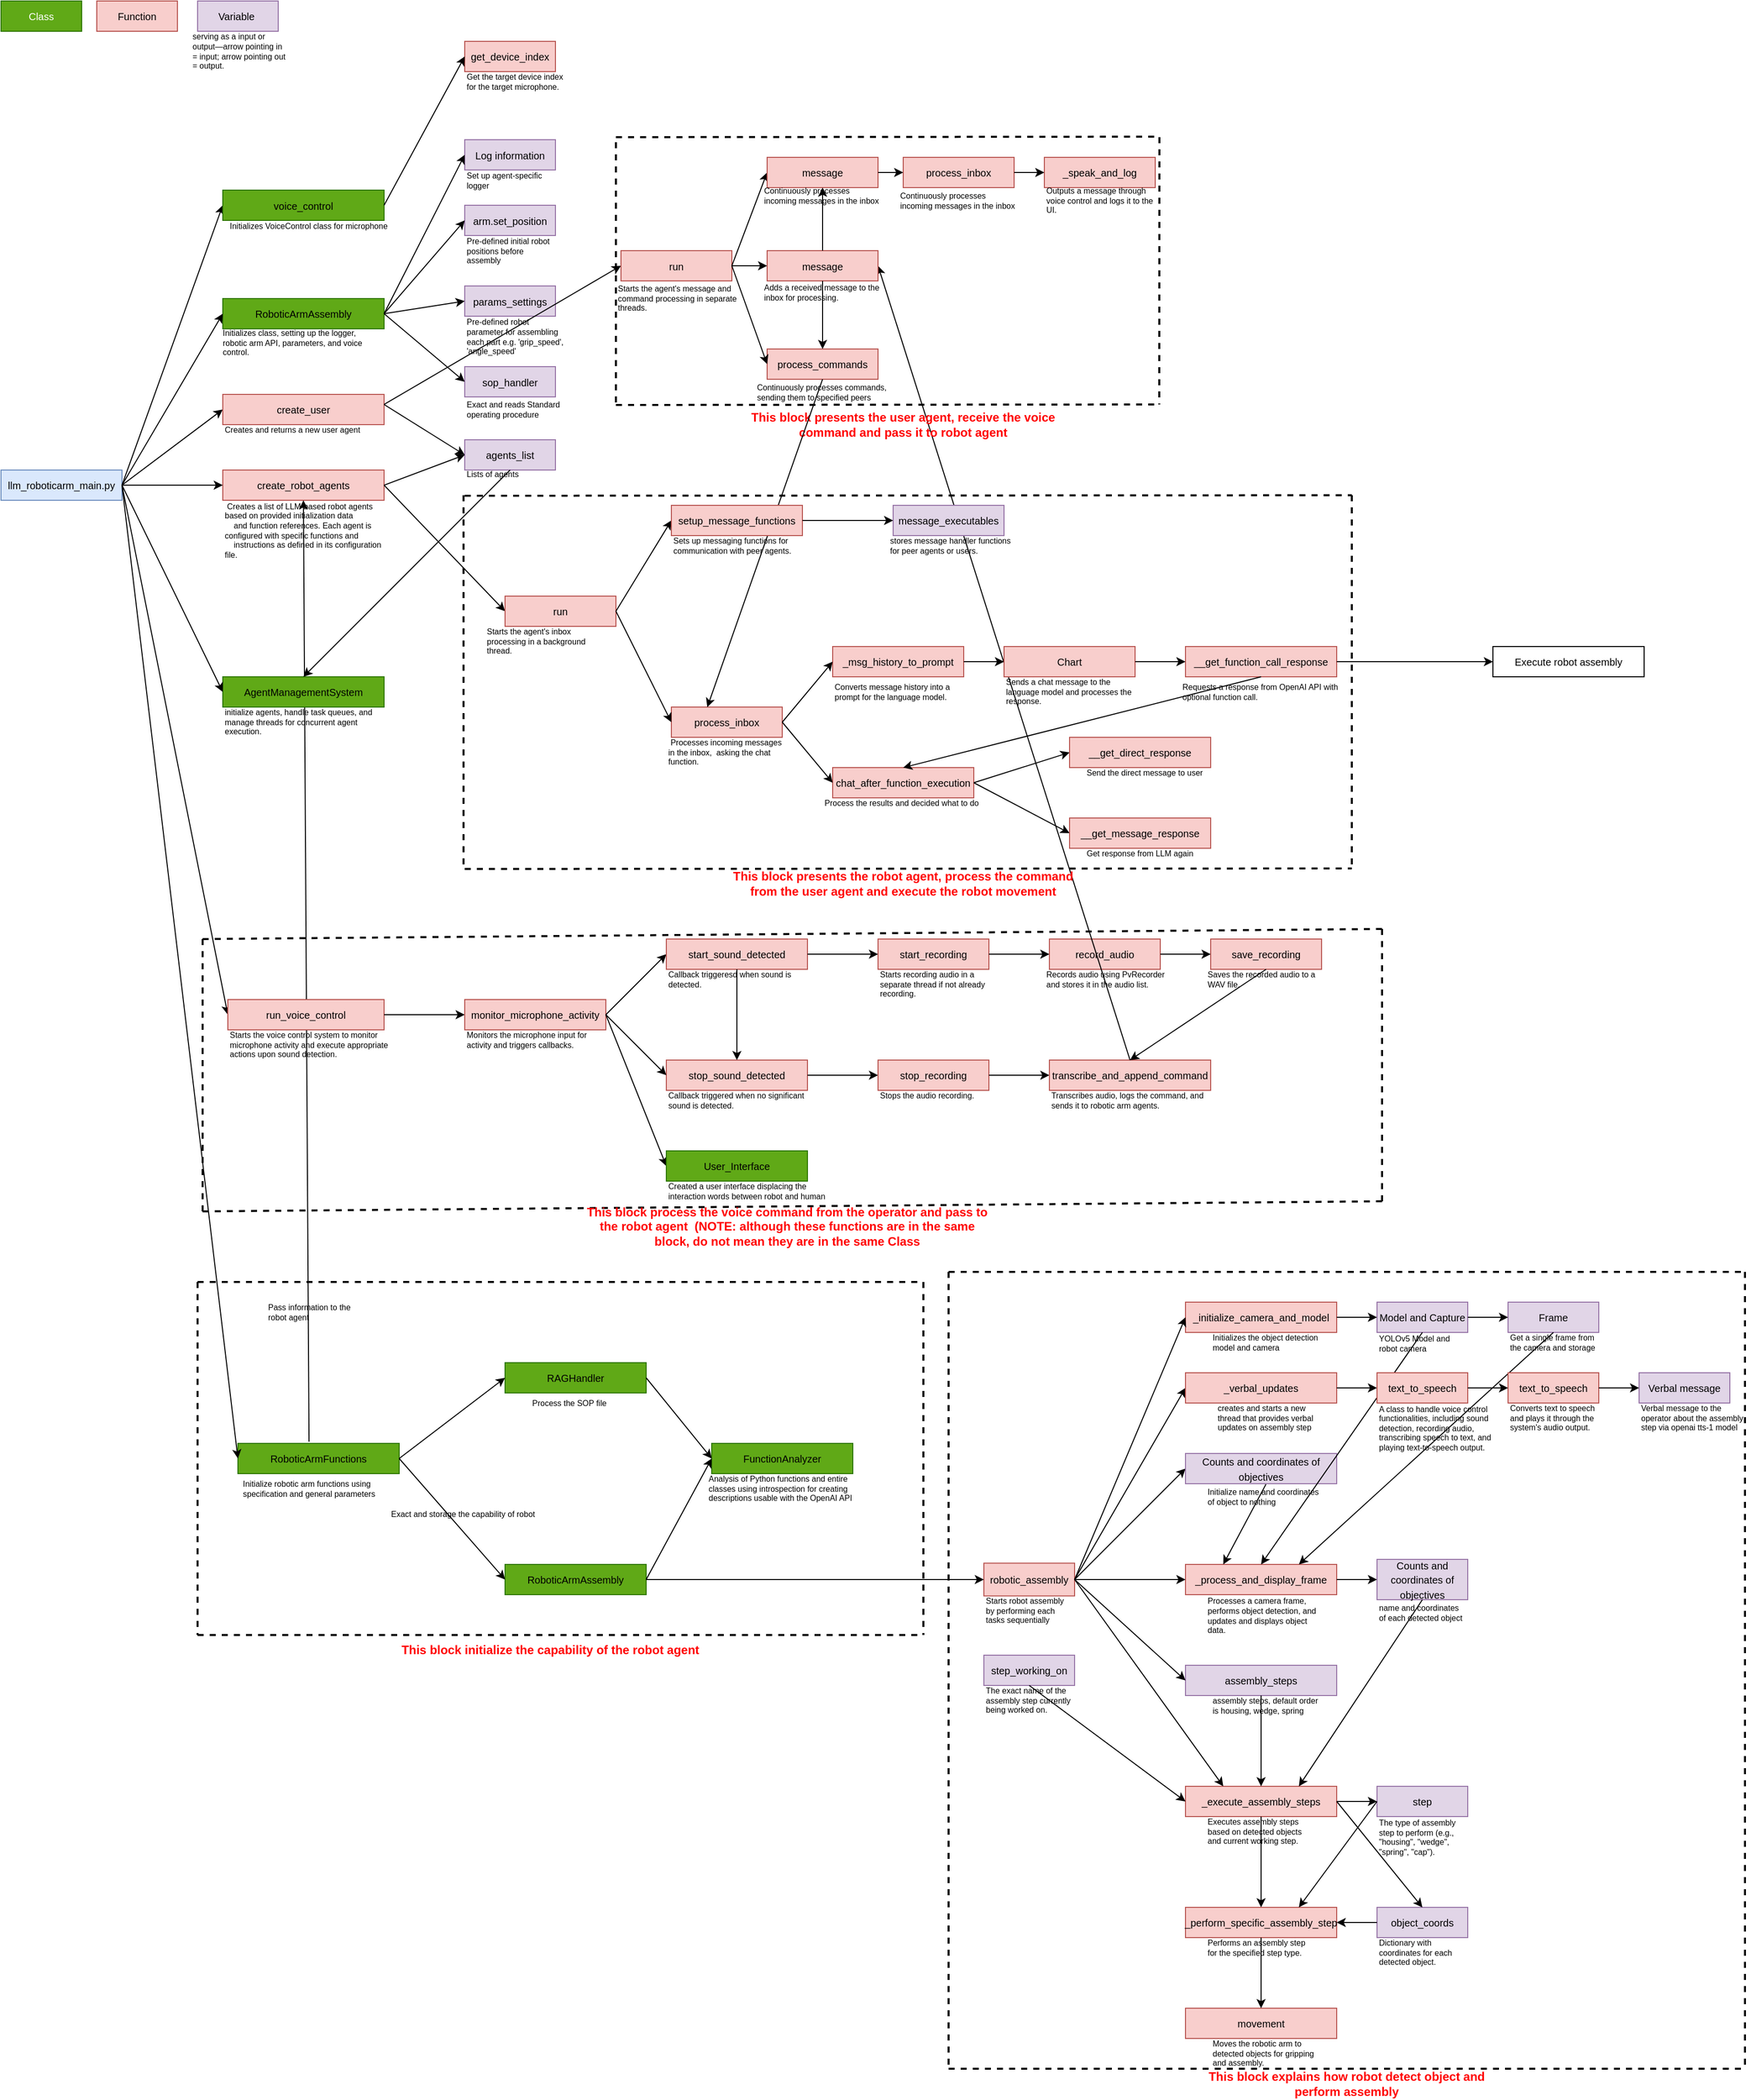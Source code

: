 <mxfile version="27.0.9">
  <diagram name="Page-1" id="RDTMF3SsoyLsSKH50AcO">
    <mxGraphModel grid="1" page="1" gridSize="10" guides="1" tooltips="1" connect="1" arrows="1" fold="1" pageScale="1" pageWidth="850" pageHeight="1100" math="0" shadow="0">
      <root>
        <mxCell id="0" />
        <mxCell id="1" parent="0" />
        <mxCell id="5n5htKYlwA2j8NTGIH6a-18" value="&lt;font style=&quot;color: rgb(0, 0, 0);&quot;&gt;&lt;font&gt;RoboticArmAssembl&lt;/font&gt;y&lt;/font&gt;" style="html=1;whiteSpace=wrap;fillColor=#60a917;fontColor=#ffffff;strokeColor=#2D7600;fontSize=10;" vertex="1" parent="1">
          <mxGeometry x="240" y="315" width="160" height="30" as="geometry" />
        </mxCell>
        <mxCell id="5n5htKYlwA2j8NTGIH6a-19" value="Class" style="html=1;whiteSpace=wrap;fillColor=#60a917;fontColor=#ffffff;strokeColor=#2D7600;fontSize=10;" vertex="1" parent="1">
          <mxGeometry x="20" y="20" width="80" height="30" as="geometry" />
        </mxCell>
        <mxCell id="evL0q8HehRQx2sm4fGle-14" value="Function" style="rounded=0;whiteSpace=wrap;html=1;fillColor=#f8cecc;strokeColor=#b85450;fontSize=10;" vertex="1" parent="1">
          <mxGeometry x="115" y="20" width="80" height="30" as="geometry" />
        </mxCell>
        <mxCell id="evL0q8HehRQx2sm4fGle-16" value="Variable&amp;nbsp;" style="rounded=0;whiteSpace=wrap;html=1;fillColor=#e1d5e7;strokeColor=#9673a6;fontSize=10;" vertex="1" parent="1">
          <mxGeometry x="215" y="20" width="80" height="30" as="geometry" />
        </mxCell>
        <mxCell id="evL0q8HehRQx2sm4fGle-21" value="&lt;font style=&quot;font-size: 10px;&quot;&gt;Log information&lt;/font&gt;" style="rounded=0;whiteSpace=wrap;html=1;fillColor=#e1d5e7;strokeColor=#9673a6;" vertex="1" parent="1">
          <mxGeometry x="480" y="157.5" width="90" height="30" as="geometry" />
        </mxCell>
        <mxCell id="evL0q8HehRQx2sm4fGle-28" value="&lt;span style=&quot;font-size: 10px;&quot;&gt;arm.set_position&lt;/span&gt;" style="rounded=0;whiteSpace=wrap;html=1;fillColor=#e1d5e7;strokeColor=#9673a6;" vertex="1" parent="1">
          <mxGeometry x="480" y="222.5" width="90" height="30" as="geometry" />
        </mxCell>
        <mxCell id="evL0q8HehRQx2sm4fGle-35" value="&lt;span style=&quot;font-size: 10px;&quot;&gt;params_settings&lt;/span&gt;" style="rounded=0;whiteSpace=wrap;html=1;fillColor=#e1d5e7;strokeColor=#9673a6;" vertex="1" parent="1">
          <mxGeometry x="480" y="302.5" width="90" height="30" as="geometry" />
        </mxCell>
        <mxCell id="evL0q8HehRQx2sm4fGle-46" value="robotic_assembly" style="rounded=0;whiteSpace=wrap;html=1;fillColor=#f8cecc;strokeColor=#b85450;fontSize=10;" vertex="1" parent="1">
          <mxGeometry x="995" y="1568.75" width="90" height="32.5" as="geometry" />
        </mxCell>
        <mxCell id="evL0q8HehRQx2sm4fGle-52" value="_initialize_camera_and_model" style="rounded=0;whiteSpace=wrap;html=1;fillColor=#f8cecc;strokeColor=#b85450;fontSize=10;" vertex="1" parent="1">
          <mxGeometry x="1195" y="1310" width="150" height="30" as="geometry" />
        </mxCell>
        <mxCell id="evL0q8HehRQx2sm4fGle-53" value="" style="endArrow=classic;html=1;rounded=0;entryX=0;entryY=0.5;entryDx=0;entryDy=0;exitX=1;exitY=0.5;exitDx=0;exitDy=0;" edge="1" parent="1" source="evL0q8HehRQx2sm4fGle-46" target="evL0q8HehRQx2sm4fGle-52">
          <mxGeometry width="50" height="50" relative="1" as="geometry">
            <mxPoint x="1055" y="1620" as="sourcePoint" />
            <mxPoint x="1160" y="1620" as="targetPoint" />
            <Array as="points" />
          </mxGeometry>
        </mxCell>
        <mxCell id="evL0q8HehRQx2sm4fGle-57" value="Initializes class, setting up the logger, robotic arm API, parameters, and voice control." style="text;whiteSpace=wrap;fontSize=8;verticalAlign=middle;" vertex="1" parent="1">
          <mxGeometry x="237.5" y="333.75" width="160" height="50" as="geometry" />
        </mxCell>
        <mxCell id="evL0q8HehRQx2sm4fGle-79" value="Starts robot assembly by performing each tasks sequentially" style="text;whiteSpace=wrap;fontSize=8;" vertex="1" parent="1">
          <mxGeometry x="995" y="1595" width="90" height="40" as="geometry" />
        </mxCell>
        <mxCell id="evL0q8HehRQx2sm4fGle-80" value="Set up agent-specific logger" style="text;whiteSpace=wrap;fontSize=8;verticalAlign=middle;" vertex="1" parent="1">
          <mxGeometry x="480" y="177.5" width="90" height="40" as="geometry" />
        </mxCell>
        <mxCell id="evL0q8HehRQx2sm4fGle-81" value="Initializes the object detection model and camera" style="text;whiteSpace=wrap;fontSize=8;verticalAlign=middle;" vertex="1" parent="1">
          <mxGeometry x="1220" y="1327.5" width="110" height="45" as="geometry" />
        </mxCell>
        <mxCell id="evL0q8HehRQx2sm4fGle-82" value="&lt;font style=&quot;font-size: 10px;&quot;&gt;Verbal message&lt;/font&gt;" style="rounded=0;whiteSpace=wrap;html=1;fillColor=#e1d5e7;strokeColor=#9673a6;" vertex="1" parent="1">
          <mxGeometry x="1645" y="1380" width="90" height="30" as="geometry" />
        </mxCell>
        <mxCell id="evL0q8HehRQx2sm4fGle-86" value="Verbal message to the operator about the assembly step via openai tts-1 model" style="text;whiteSpace=wrap;fontSize=8;verticalAlign=middle;" vertex="1" parent="1">
          <mxGeometry x="1645" y="1400" width="110" height="50" as="geometry" />
        </mxCell>
        <mxCell id="evL0q8HehRQx2sm4fGle-88" value="" style="endArrow=classic;html=1;rounded=0;entryX=0;entryY=0.5;entryDx=0;entryDy=0;exitX=1;exitY=0.5;exitDx=0;exitDy=0;" edge="1" parent="1" source="evL0q8HehRQx2sm4fGle-46" target="KtwAlY6Ba2kB0IQo1Yln-1">
          <mxGeometry width="50" height="50" relative="1" as="geometry">
            <mxPoint x="1125" y="1670" as="sourcePoint" />
            <mxPoint x="1220" y="1740" as="targetPoint" />
          </mxGeometry>
        </mxCell>
        <mxCell id="KtwAlY6Ba2kB0IQo1Yln-1" value="_verbal_updates" style="rounded=0;whiteSpace=wrap;html=1;fillColor=#f8cecc;strokeColor=#b85450;fontSize=10;" vertex="1" parent="1">
          <mxGeometry x="1195" y="1380" width="150" height="30" as="geometry" />
        </mxCell>
        <mxCell id="KtwAlY6Ba2kB0IQo1Yln-2" value="creates and starts a new thread that provides verbal updates on assembly step " style="text;whiteSpace=wrap;fontSize=8;verticalAlign=middle;" vertex="1" parent="1">
          <mxGeometry x="1225" y="1400" width="110" height="50" as="geometry" />
        </mxCell>
        <mxCell id="KtwAlY6Ba2kB0IQo1Yln-4" value="&lt;span style=&quot;font-size: 10px;&quot;&gt;Model and Capture&lt;/span&gt;" style="rounded=0;whiteSpace=wrap;html=1;fillColor=#e1d5e7;strokeColor=#9673a6;" vertex="1" parent="1">
          <mxGeometry x="1385" y="1310" width="90" height="30" as="geometry" />
        </mxCell>
        <mxCell id="KtwAlY6Ba2kB0IQo1Yln-5" value="" style="endArrow=classic;html=1;rounded=0;entryX=0;entryY=0.5;entryDx=0;entryDy=0;exitX=1;exitY=0.5;exitDx=0;exitDy=0;" edge="1" parent="1" source="evL0q8HehRQx2sm4fGle-52" target="KtwAlY6Ba2kB0IQo1Yln-4">
          <mxGeometry width="50" height="50" relative="1" as="geometry">
            <mxPoint x="1385" y="1455" as="sourcePoint" />
            <mxPoint x="1445" y="1450" as="targetPoint" />
            <Array as="points" />
          </mxGeometry>
        </mxCell>
        <mxCell id="KtwAlY6Ba2kB0IQo1Yln-6" value="YOLOv5 Model and robot camera" style="text;whiteSpace=wrap;fontSize=8;verticalAlign=middle;" vertex="1" parent="1">
          <mxGeometry x="1385" y="1327.5" width="90" height="47.5" as="geometry" />
        </mxCell>
        <mxCell id="KtwAlY6Ba2kB0IQo1Yln-7" value="" style="endArrow=classic;html=1;rounded=0;exitX=1;exitY=0.5;exitDx=0;exitDy=0;entryX=0;entryY=0.5;entryDx=0;entryDy=0;" edge="1" parent="1" source="evL0q8HehRQx2sm4fGle-46" target="KtwAlY6Ba2kB0IQo1Yln-8">
          <mxGeometry width="50" height="50" relative="1" as="geometry">
            <mxPoint x="1305" y="1508" as="sourcePoint" />
            <mxPoint x="1195" y="1720" as="targetPoint" />
            <Array as="points" />
          </mxGeometry>
        </mxCell>
        <mxCell id="KtwAlY6Ba2kB0IQo1Yln-8" value="&lt;span style=&quot;font-size: 10px;&quot;&gt;Counts and coordinates of objectives&lt;/span&gt;" style="rounded=0;whiteSpace=wrap;html=1;fillColor=#e1d5e7;strokeColor=#9673a6;" vertex="1" parent="1">
          <mxGeometry x="1195" y="1460" width="150" height="30" as="geometry" />
        </mxCell>
        <mxCell id="KtwAlY6Ba2kB0IQo1Yln-9" value="Initialize name and coordinates of object to nothing" style="text;whiteSpace=wrap;fontSize=8;verticalAlign=middle;" vertex="1" parent="1">
          <mxGeometry x="1215" y="1475" width="120" height="55" as="geometry" />
        </mxCell>
        <mxCell id="KtwAlY6Ba2kB0IQo1Yln-10" value="&lt;span style=&quot;font-size: 10px;&quot;&gt;Frame&lt;/span&gt;" style="rounded=0;whiteSpace=wrap;html=1;fillColor=#e1d5e7;strokeColor=#9673a6;" vertex="1" parent="1">
          <mxGeometry x="1515" y="1310" width="90" height="30" as="geometry" />
        </mxCell>
        <mxCell id="KtwAlY6Ba2kB0IQo1Yln-11" value="" style="endArrow=classic;html=1;rounded=0;entryX=0;entryY=0.5;entryDx=0;entryDy=0;exitX=1;exitY=0.5;exitDx=0;exitDy=0;" edge="1" parent="1" source="KtwAlY6Ba2kB0IQo1Yln-4" target="KtwAlY6Ba2kB0IQo1Yln-10">
          <mxGeometry width="50" height="50" relative="1" as="geometry">
            <mxPoint x="1565" y="1450" as="sourcePoint" />
            <mxPoint x="1625" y="1455" as="targetPoint" />
            <Array as="points" />
          </mxGeometry>
        </mxCell>
        <mxCell id="KtwAlY6Ba2kB0IQo1Yln-12" value="Get a single frame from the camera and storage" style="text;whiteSpace=wrap;fontSize=8;verticalAlign=middle;" vertex="1" parent="1">
          <mxGeometry x="1515" y="1330" width="90" height="40" as="geometry" />
        </mxCell>
        <mxCell id="KtwAlY6Ba2kB0IQo1Yln-13" value="serving as a input or output—arrow pointing in = input; arrow pointing out = output." style="text;whiteSpace=wrap;fontSize=8;verticalAlign=middle;" vertex="1" parent="1">
          <mxGeometry x="207.5" y="50" width="95" height="40" as="geometry" />
        </mxCell>
        <mxCell id="KtwAlY6Ba2kB0IQo1Yln-15" value="_process_and_display_frame" style="rounded=0;whiteSpace=wrap;html=1;fillColor=#f8cecc;strokeColor=#b85450;fontSize=10;" vertex="1" parent="1">
          <mxGeometry x="1195" y="1570" width="150" height="30" as="geometry" />
        </mxCell>
        <mxCell id="KtwAlY6Ba2kB0IQo1Yln-16" value="" style="endArrow=classic;html=1;rounded=0;exitX=1;exitY=0.5;exitDx=0;exitDy=0;entryX=0;entryY=0.5;entryDx=0;entryDy=0;" edge="1" parent="1" source="evL0q8HehRQx2sm4fGle-46" target="KtwAlY6Ba2kB0IQo1Yln-15">
          <mxGeometry width="50" height="50" relative="1" as="geometry">
            <mxPoint x="1385" y="1680" as="sourcePoint" />
            <mxPoint x="1405" y="1807" as="targetPoint" />
            <Array as="points" />
          </mxGeometry>
        </mxCell>
        <mxCell id="KtwAlY6Ba2kB0IQo1Yln-17" value="" style="endArrow=classic;html=1;rounded=0;entryX=0.75;entryY=0;entryDx=0;entryDy=0;exitX=0.5;exitY=1;exitDx=0;exitDy=0;" edge="1" parent="1" source="KtwAlY6Ba2kB0IQo1Yln-10" target="KtwAlY6Ba2kB0IQo1Yln-15">
          <mxGeometry width="50" height="50" relative="1" as="geometry">
            <mxPoint x="1585" y="1560" as="sourcePoint" />
            <mxPoint x="1435" y="1957" as="targetPoint" />
            <Array as="points" />
          </mxGeometry>
        </mxCell>
        <mxCell id="KtwAlY6Ba2kB0IQo1Yln-18" value="" style="endArrow=classic;html=1;rounded=0;entryX=0.25;entryY=0;entryDx=0;entryDy=0;exitX=0.532;exitY=1.019;exitDx=0;exitDy=0;exitPerimeter=0;" edge="1" parent="1" source="KtwAlY6Ba2kB0IQo1Yln-8" target="KtwAlY6Ba2kB0IQo1Yln-15">
          <mxGeometry width="50" height="50" relative="1" as="geometry">
            <mxPoint x="1770" y="1750" as="sourcePoint" />
            <mxPoint x="1465" y="2007" as="targetPoint" />
            <Array as="points" />
          </mxGeometry>
        </mxCell>
        <mxCell id="KtwAlY6Ba2kB0IQo1Yln-19" value="" style="endArrow=classic;html=1;rounded=0;entryX=0.5;entryY=0;entryDx=0;entryDy=0;exitX=0.5;exitY=1;exitDx=0;exitDy=0;" edge="1" parent="1" source="KtwAlY6Ba2kB0IQo1Yln-4" target="KtwAlY6Ba2kB0IQo1Yln-15">
          <mxGeometry width="50" height="50" relative="1" as="geometry">
            <mxPoint x="1850" y="1710" as="sourcePoint" />
            <mxPoint x="1545" y="1967" as="targetPoint" />
            <Array as="points" />
          </mxGeometry>
        </mxCell>
        <mxCell id="KtwAlY6Ba2kB0IQo1Yln-21" value="Processes a camera frame, performs object detection, and updates and displays object data." style="text;whiteSpace=wrap;fontSize=8;verticalAlign=middle;" vertex="1" parent="1">
          <mxGeometry x="1215" y="1598.75" width="110" height="45" as="geometry" />
        </mxCell>
        <mxCell id="KtwAlY6Ba2kB0IQo1Yln-23" value="&lt;span style=&quot;font-size: 10px;&quot;&gt;Counts and coordinates of objectives&lt;/span&gt;" style="rounded=0;whiteSpace=wrap;html=1;fillColor=#e1d5e7;strokeColor=#9673a6;" vertex="1" parent="1">
          <mxGeometry x="1385" y="1565" width="90" height="40" as="geometry" />
        </mxCell>
        <mxCell id="KtwAlY6Ba2kB0IQo1Yln-24" value="" style="endArrow=classic;html=1;rounded=0;entryX=0;entryY=0.5;entryDx=0;entryDy=0;exitX=1;exitY=0.5;exitDx=0;exitDy=0;" edge="1" parent="1" source="KtwAlY6Ba2kB0IQo1Yln-15" target="KtwAlY6Ba2kB0IQo1Yln-23">
          <mxGeometry width="50" height="50" relative="1" as="geometry">
            <mxPoint x="1485" y="1780" as="sourcePoint" />
            <mxPoint x="1505" y="1860" as="targetPoint" />
            <Array as="points" />
          </mxGeometry>
        </mxCell>
        <mxCell id="KtwAlY6Ba2kB0IQo1Yln-25" value="name and coordinates of each detected object" style="text;whiteSpace=wrap;fontSize=8;verticalAlign=middle;" vertex="1" parent="1">
          <mxGeometry x="1385" y="1591.25" width="90" height="52.5" as="geometry" />
        </mxCell>
        <mxCell id="KtwAlY6Ba2kB0IQo1Yln-27" value="assembly_steps" style="rounded=0;whiteSpace=wrap;html=1;fillColor=#e1d5e7;strokeColor=#9673a6;fontSize=10;" vertex="1" parent="1">
          <mxGeometry x="1195" y="1670" width="150" height="30" as="geometry" />
        </mxCell>
        <mxCell id="KtwAlY6Ba2kB0IQo1Yln-28" value="assembly steps, default order is housing, wedge, spring" style="text;whiteSpace=wrap;fontSize=8;verticalAlign=middle;" vertex="1" parent="1">
          <mxGeometry x="1220" y="1690" width="110" height="40" as="geometry" />
        </mxCell>
        <mxCell id="KtwAlY6Ba2kB0IQo1Yln-29" value="" style="endArrow=classic;html=1;rounded=0;exitX=1;exitY=0.5;exitDx=0;exitDy=0;entryX=0;entryY=0.5;entryDx=0;entryDy=0;" edge="1" parent="1" source="evL0q8HehRQx2sm4fGle-46" target="KtwAlY6Ba2kB0IQo1Yln-27">
          <mxGeometry width="50" height="50" relative="1" as="geometry">
            <mxPoint x="1185" y="1700" as="sourcePoint" />
            <mxPoint x="1225" y="1947" as="targetPoint" />
            <Array as="points" />
          </mxGeometry>
        </mxCell>
        <mxCell id="KtwAlY6Ba2kB0IQo1Yln-30" value="_execute_assembly_steps" style="rounded=0;whiteSpace=wrap;html=1;fillColor=#f8cecc;strokeColor=#b85450;fontSize=10;" vertex="1" parent="1">
          <mxGeometry x="1195" y="1790" width="150" height="30" as="geometry" />
        </mxCell>
        <mxCell id="KtwAlY6Ba2kB0IQo1Yln-31" value="" style="endArrow=classic;html=1;rounded=0;exitX=1;exitY=0.5;exitDx=0;exitDy=0;entryX=0.25;entryY=0;entryDx=0;entryDy=0;" edge="1" parent="1" source="evL0q8HehRQx2sm4fGle-46" target="KtwAlY6Ba2kB0IQo1Yln-30">
          <mxGeometry width="50" height="50" relative="1" as="geometry">
            <mxPoint x="1285" y="1760" as="sourcePoint" />
            <mxPoint x="1325" y="2107" as="targetPoint" />
            <Array as="points" />
          </mxGeometry>
        </mxCell>
        <mxCell id="KtwAlY6Ba2kB0IQo1Yln-32" value="" style="endArrow=classic;html=1;rounded=0;entryX=0.5;entryY=0;entryDx=0;entryDy=0;exitX=0.5;exitY=1;exitDx=0;exitDy=0;" edge="1" parent="1" source="KtwAlY6Ba2kB0IQo1Yln-27" target="KtwAlY6Ba2kB0IQo1Yln-30">
          <mxGeometry width="50" height="50" relative="1" as="geometry">
            <mxPoint x="1517" y="1900" as="sourcePoint" />
            <mxPoint x="1495" y="1980" as="targetPoint" />
            <Array as="points" />
          </mxGeometry>
        </mxCell>
        <mxCell id="KtwAlY6Ba2kB0IQo1Yln-33" value="&lt;span style=&quot;font-size: 10px;&quot;&gt;step_working_on&lt;/span&gt;" style="rounded=0;whiteSpace=wrap;html=1;fillColor=#e1d5e7;strokeColor=#9673a6;" vertex="1" parent="1">
          <mxGeometry x="995" y="1660" width="90" height="30" as="geometry" />
        </mxCell>
        <mxCell id="KtwAlY6Ba2kB0IQo1Yln-38" value="The exact name of the assembly step currently being worked on." style="text;whiteSpace=wrap;fontSize=8;verticalAlign=middle;" vertex="1" parent="1">
          <mxGeometry x="995" y="1680" width="90" height="50" as="geometry" />
        </mxCell>
        <mxCell id="KtwAlY6Ba2kB0IQo1Yln-39" value="" style="endArrow=classic;html=1;rounded=0;exitX=0.5;exitY=1;exitDx=0;exitDy=0;entryX=0;entryY=0.5;entryDx=0;entryDy=0;" edge="1" parent="1" source="KtwAlY6Ba2kB0IQo1Yln-33" target="KtwAlY6Ba2kB0IQo1Yln-30">
          <mxGeometry width="50" height="50" relative="1" as="geometry">
            <mxPoint x="975" y="1800" as="sourcePoint" />
            <mxPoint x="1165" y="1810" as="targetPoint" />
          </mxGeometry>
        </mxCell>
        <mxCell id="KtwAlY6Ba2kB0IQo1Yln-40" value="" style="endArrow=classic;html=1;rounded=0;entryX=0.75;entryY=0;entryDx=0;entryDy=0;exitX=0.5;exitY=1;exitDx=0;exitDy=0;" edge="1" parent="1" source="KtwAlY6Ba2kB0IQo1Yln-23" target="KtwAlY6Ba2kB0IQo1Yln-30">
          <mxGeometry width="50" height="50" relative="1" as="geometry">
            <mxPoint x="1295" y="1720" as="sourcePoint" />
            <mxPoint x="1400" y="1850" as="targetPoint" />
          </mxGeometry>
        </mxCell>
        <mxCell id="KtwAlY6Ba2kB0IQo1Yln-41" value="Executes assembly steps based on detected objects and current working step." style="text;whiteSpace=wrap;fontSize=8;verticalAlign=middle;" vertex="1" parent="1">
          <mxGeometry x="1215" y="1810" width="110" height="50" as="geometry" />
        </mxCell>
        <mxCell id="KtwAlY6Ba2kB0IQo1Yln-42" value="" style="endArrow=classic;html=1;rounded=0;exitX=0.5;exitY=1;exitDx=0;exitDy=0;entryX=0.5;entryY=0;entryDx=0;entryDy=0;" edge="1" parent="1" source="KtwAlY6Ba2kB0IQo1Yln-30" target="KtwAlY6Ba2kB0IQo1Yln-43">
          <mxGeometry width="50" height="50" relative="1" as="geometry">
            <mxPoint x="1385" y="2040" as="sourcePoint" />
            <mxPoint x="1280" y="2180" as="targetPoint" />
            <Array as="points" />
          </mxGeometry>
        </mxCell>
        <mxCell id="KtwAlY6Ba2kB0IQo1Yln-43" value="_perform_specific_assembly_step" style="rounded=0;whiteSpace=wrap;html=1;fillColor=#f8cecc;strokeColor=#b85450;fontSize=10;" vertex="1" parent="1">
          <mxGeometry x="1195" y="1910" width="150" height="30" as="geometry" />
        </mxCell>
        <mxCell id="KtwAlY6Ba2kB0IQo1Yln-44" value="Performs an assembly step for the specified step type." style="text;whiteSpace=wrap;fontSize=8;verticalAlign=middle;" vertex="1" parent="1">
          <mxGeometry x="1215" y="1930" width="110" height="40" as="geometry" />
        </mxCell>
        <mxCell id="KtwAlY6Ba2kB0IQo1Yln-45" value="" style="endArrow=classic;html=1;rounded=0;exitX=1;exitY=0.5;exitDx=0;exitDy=0;entryX=0;entryY=0.5;entryDx=0;entryDy=0;" edge="1" parent="1" source="KtwAlY6Ba2kB0IQo1Yln-30" target="KtwAlY6Ba2kB0IQo1Yln-46">
          <mxGeometry width="50" height="50" relative="1" as="geometry">
            <mxPoint x="1445" y="2010" as="sourcePoint" />
            <mxPoint x="1425" y="2015" as="targetPoint" />
            <Array as="points" />
          </mxGeometry>
        </mxCell>
        <mxCell id="KtwAlY6Ba2kB0IQo1Yln-46" value="&lt;span style=&quot;font-size: 10px;&quot;&gt;step&lt;/span&gt;" style="rounded=0;whiteSpace=wrap;html=1;fillColor=#e1d5e7;strokeColor=#9673a6;" vertex="1" parent="1">
          <mxGeometry x="1385" y="1790" width="90" height="30" as="geometry" />
        </mxCell>
        <mxCell id="KtwAlY6Ba2kB0IQo1Yln-47" value="The type of assembly step to perform (e.g., &quot;housing&quot;, &quot;wedge&quot;, &quot;spring&quot;, &quot;cap&quot;)." style="text;whiteSpace=wrap;fontSize=8;" vertex="1" parent="1">
          <mxGeometry x="1385" y="1815" width="90" height="40" as="geometry" />
        </mxCell>
        <mxCell id="KtwAlY6Ba2kB0IQo1Yln-48" value="" style="endArrow=classic;html=1;rounded=0;exitX=0;exitY=0.5;exitDx=0;exitDy=0;entryX=0.75;entryY=0;entryDx=0;entryDy=0;" edge="1" parent="1" source="KtwAlY6Ba2kB0IQo1Yln-46" target="KtwAlY6Ba2kB0IQo1Yln-43">
          <mxGeometry width="50" height="50" relative="1" as="geometry">
            <mxPoint x="1585" y="1960" as="sourcePoint" />
            <mxPoint x="1675" y="1960" as="targetPoint" />
            <Array as="points" />
          </mxGeometry>
        </mxCell>
        <mxCell id="KtwAlY6Ba2kB0IQo1Yln-49" value="&lt;span style=&quot;font-size: 10px;&quot;&gt;object_coords&lt;/span&gt;" style="rounded=0;whiteSpace=wrap;html=1;fillColor=#e1d5e7;strokeColor=#9673a6;" vertex="1" parent="1">
          <mxGeometry x="1385" y="1910" width="90" height="30" as="geometry" />
        </mxCell>
        <mxCell id="KtwAlY6Ba2kB0IQo1Yln-50" value="" style="endArrow=classic;html=1;rounded=0;exitX=1;exitY=0.5;exitDx=0;exitDy=0;entryX=0.5;entryY=0;entryDx=0;entryDy=0;" edge="1" parent="1" source="KtwAlY6Ba2kB0IQo1Yln-30" target="KtwAlY6Ba2kB0IQo1Yln-49">
          <mxGeometry width="50" height="50" relative="1" as="geometry">
            <mxPoint x="1535" y="1970" as="sourcePoint" />
            <mxPoint x="1625" y="1970" as="targetPoint" />
            <Array as="points" />
          </mxGeometry>
        </mxCell>
        <mxCell id="KtwAlY6Ba2kB0IQo1Yln-51" value="Dictionary with coordinates for each detected object." style="text;whiteSpace=wrap;fontSize=8;verticalAlign=middle;" vertex="1" parent="1">
          <mxGeometry x="1385" y="1930" width="90" height="50" as="geometry" />
        </mxCell>
        <mxCell id="KtwAlY6Ba2kB0IQo1Yln-52" value="" style="endArrow=classic;html=1;rounded=0;exitX=0;exitY=0.5;exitDx=0;exitDy=0;entryX=1;entryY=0.5;entryDx=0;entryDy=0;" edge="1" parent="1" source="KtwAlY6Ba2kB0IQo1Yln-49" target="KtwAlY6Ba2kB0IQo1Yln-43">
          <mxGeometry width="50" height="50" relative="1" as="geometry">
            <mxPoint x="1590" y="2140" as="sourcePoint" />
            <mxPoint x="1410" y="2270" as="targetPoint" />
            <Array as="points" />
          </mxGeometry>
        </mxCell>
        <mxCell id="KtwAlY6Ba2kB0IQo1Yln-54" value="movement" style="rounded=0;whiteSpace=wrap;html=1;fillColor=#f8cecc;strokeColor=#b85450;fontSize=10;" vertex="1" parent="1">
          <mxGeometry x="1195" y="2010" width="150" height="30" as="geometry" />
        </mxCell>
        <mxCell id="KtwAlY6Ba2kB0IQo1Yln-55" value="" style="endArrow=classic;html=1;rounded=0;exitX=0.5;exitY=1;exitDx=0;exitDy=0;entryX=0.5;entryY=0;entryDx=0;entryDy=0;" edge="1" parent="1" source="KtwAlY6Ba2kB0IQo1Yln-43" target="KtwAlY6Ba2kB0IQo1Yln-54">
          <mxGeometry width="50" height="50" relative="1" as="geometry">
            <mxPoint x="1215" y="2090" as="sourcePoint" />
            <mxPoint x="1215" y="2190" as="targetPoint" />
            <Array as="points" />
          </mxGeometry>
        </mxCell>
        <mxCell id="KtwAlY6Ba2kB0IQo1Yln-56" value="Moves the robotic arm to detected objects for gripping and assembly." style="text;whiteSpace=wrap;fontSize=8;verticalAlign=middle;" vertex="1" parent="1">
          <mxGeometry x="1220" y="2030" width="110" height="50" as="geometry" />
        </mxCell>
        <mxCell id="KtwAlY6Ba2kB0IQo1Yln-58" value="Pre-defined robot parameter for assembling each part e.g. &#39;grip_speed&#39;, &#39;angle_speed&#39;" style="text;whiteSpace=wrap;fontSize=8;verticalAlign=middle;" vertex="1" parent="1">
          <mxGeometry x="480" y="322.5" width="100" height="60" as="geometry" />
        </mxCell>
        <mxCell id="KtwAlY6Ba2kB0IQo1Yln-59" value="Pre-defined initial robot positions before assembly " style="text;whiteSpace=wrap;fontSize=8;verticalAlign=middle;" vertex="1" parent="1">
          <mxGeometry x="480" y="242.5" width="90" height="50" as="geometry" />
        </mxCell>
        <mxCell id="KtwAlY6Ba2kB0IQo1Yln-62" value="&lt;span style=&quot;font-size: 10px;&quot;&gt;sop_handler&lt;/span&gt;" style="rounded=0;whiteSpace=wrap;html=1;fillColor=#e1d5e7;strokeColor=#9673a6;" vertex="1" parent="1">
          <mxGeometry x="480" y="382.5" width="90" height="30" as="geometry" />
        </mxCell>
        <mxCell id="KtwAlY6Ba2kB0IQo1Yln-64" value="Exact and reads Standard operating procedure " style="text;whiteSpace=wrap;fontSize=8;verticalAlign=middle;" vertex="1" parent="1">
          <mxGeometry x="480" y="395" width="100" height="60" as="geometry" />
        </mxCell>
        <mxCell id="KtwAlY6Ba2kB0IQo1Yln-70" value="" style="endArrow=classic;html=1;rounded=0;exitX=1;exitY=0.5;exitDx=0;exitDy=0;entryX=0;entryY=0.5;entryDx=0;entryDy=0;" edge="1" parent="1" source="KtwAlY6Ba2kB0IQo1Yln-1" target="KtwAlY6Ba2kB0IQo1Yln-72">
          <mxGeometry width="50" height="50" relative="1" as="geometry">
            <mxPoint x="1535" y="1540" as="sourcePoint" />
            <mxPoint x="1385" y="1395" as="targetPoint" />
          </mxGeometry>
        </mxCell>
        <mxCell id="KtwAlY6Ba2kB0IQo1Yln-72" value="&lt;font style=&quot;color: rgb(0, 0, 0);&quot;&gt;text_to_speech&lt;/font&gt;" style="html=1;whiteSpace=wrap;fillColor=#f8cecc;strokeColor=#b85450;fontSize=10;" vertex="1" parent="1">
          <mxGeometry x="1385" y="1380" width="90" height="30" as="geometry" />
        </mxCell>
        <mxCell id="KtwAlY6Ba2kB0IQo1Yln-74" value="A class to handle voice control functionalities, including sound detection, recording audio, transcribing speech to text, and playing text-to-speech output." style="text;whiteSpace=wrap;fontSize=8;verticalAlign=middle;" vertex="1" parent="1">
          <mxGeometry x="1385" y="1410" width="120" height="50" as="geometry" />
        </mxCell>
        <mxCell id="KtwAlY6Ba2kB0IQo1Yln-75" value="text_to_speech" style="rounded=0;whiteSpace=wrap;html=1;fillColor=#f8cecc;strokeColor=#b85450;fontSize=10;" vertex="1" parent="1">
          <mxGeometry x="1515" y="1380" width="90" height="30" as="geometry" />
        </mxCell>
        <mxCell id="KtwAlY6Ba2kB0IQo1Yln-76" value="" style="endArrow=classic;html=1;rounded=0;entryX=0;entryY=0.5;entryDx=0;entryDy=0;exitX=1;exitY=0.5;exitDx=0;exitDy=0;" edge="1" parent="1" source="KtwAlY6Ba2kB0IQo1Yln-72" target="KtwAlY6Ba2kB0IQo1Yln-75">
          <mxGeometry width="50" height="50" relative="1" as="geometry">
            <mxPoint x="1685" y="1360" as="sourcePoint" />
            <mxPoint x="1725" y="1360" as="targetPoint" />
            <Array as="points" />
          </mxGeometry>
        </mxCell>
        <mxCell id="KtwAlY6Ba2kB0IQo1Yln-77" value="Converts text to speech and plays it through the system&#39;s audio output." style="text;whiteSpace=wrap;fontSize=8;verticalAlign=middle;" vertex="1" parent="1">
          <mxGeometry x="1515" y="1410" width="90" height="30" as="geometry" />
        </mxCell>
        <mxCell id="KtwAlY6Ba2kB0IQo1Yln-78" value="" style="endArrow=classic;html=1;rounded=0;exitX=1;exitY=0.5;exitDx=0;exitDy=0;entryX=0;entryY=0.5;entryDx=0;entryDy=0;" edge="1" parent="1" source="KtwAlY6Ba2kB0IQo1Yln-75" target="evL0q8HehRQx2sm4fGle-82">
          <mxGeometry width="50" height="50" relative="1" as="geometry">
            <mxPoint x="1645" y="1290" as="sourcePoint" />
            <mxPoint x="1655" y="1395" as="targetPoint" />
            <Array as="points" />
          </mxGeometry>
        </mxCell>
        <mxCell id="LMHyC45OCO51PbOUbwfd-1" value="llm_roboticarm_main.py" style="rounded=0;whiteSpace=wrap;html=1;fillColor=#dae8fc;strokeColor=#6c8ebf;fontSize=10;" vertex="1" parent="1">
          <mxGeometry x="20" y="485" width="120" height="30" as="geometry" />
        </mxCell>
        <mxCell id="LMHyC45OCO51PbOUbwfd-2" value="" style="endArrow=classic;html=1;rounded=0;exitX=1;exitY=0.5;exitDx=0;exitDy=0;fontSize=10;entryX=0;entryY=0.5;entryDx=0;entryDy=0;" edge="1" parent="1" source="LMHyC45OCO51PbOUbwfd-1" target="LMHyC45OCO51PbOUbwfd-3">
          <mxGeometry width="50" height="50" relative="1" as="geometry">
            <mxPoint x="360" y="536" as="sourcePoint" />
            <mxPoint x="240" y="500" as="targetPoint" />
          </mxGeometry>
        </mxCell>
        <mxCell id="LMHyC45OCO51PbOUbwfd-3" value="&lt;font color=&quot;#000000&quot;&gt;voice_control&lt;/font&gt;" style="html=1;whiteSpace=wrap;fillColor=#60a917;fontColor=#ffffff;strokeColor=#2D7600;fontSize=10;" vertex="1" parent="1">
          <mxGeometry x="240" y="207.5" width="160" height="30" as="geometry" />
        </mxCell>
        <mxCell id="LMHyC45OCO51PbOUbwfd-4" value="Initializes VoiceControl class for microphone" style="text;whiteSpace=wrap;fontSize=8;verticalAlign=middle;" vertex="1" parent="1">
          <mxGeometry x="245" y="217.5" width="160" height="50" as="geometry" />
        </mxCell>
        <mxCell id="LMHyC45OCO51PbOUbwfd-8" value="" style="endArrow=classic;html=1;rounded=0;exitX=1;exitY=0.5;exitDx=0;exitDy=0;fontSize=10;entryX=0;entryY=0.5;entryDx=0;entryDy=0;" edge="1" parent="1" source="LMHyC45OCO51PbOUbwfd-1" target="5n5htKYlwA2j8NTGIH6a-18">
          <mxGeometry width="50" height="50" relative="1" as="geometry">
            <mxPoint x="240" y="570" as="sourcePoint" />
            <mxPoint x="340" y="570" as="targetPoint" />
          </mxGeometry>
        </mxCell>
        <mxCell id="LMHyC45OCO51PbOUbwfd-9" value="" style="endArrow=classic;html=1;rounded=0;exitX=1;exitY=0.5;exitDx=0;exitDy=0;fontSize=10;entryX=0;entryY=0.5;entryDx=0;entryDy=0;" edge="1" parent="1" source="LMHyC45OCO51PbOUbwfd-1" target="LMHyC45OCO51PbOUbwfd-10">
          <mxGeometry width="50" height="50" relative="1" as="geometry">
            <mxPoint x="240" y="570" as="sourcePoint" />
            <mxPoint x="240" y="650" as="targetPoint" />
          </mxGeometry>
        </mxCell>
        <mxCell id="LMHyC45OCO51PbOUbwfd-10" value="&lt;font color=&quot;#000000&quot;&gt;create_user&lt;/font&gt;" style="html=1;whiteSpace=wrap;fillColor=#f8cecc;strokeColor=#b85450;fontSize=10;" vertex="1" parent="1">
          <mxGeometry x="240" y="410" width="160" height="30" as="geometry" />
        </mxCell>
        <mxCell id="LMHyC45OCO51PbOUbwfd-11" value="Creates and returns a new user agent" style="text;whiteSpace=wrap;fontSize=8;verticalAlign=middle;" vertex="1" parent="1">
          <mxGeometry x="240" y="420" width="160" height="50" as="geometry" />
        </mxCell>
        <mxCell id="LMHyC45OCO51PbOUbwfd-33" value="get_device_index" style="rounded=0;whiteSpace=wrap;html=1;fillColor=#f8cecc;strokeColor=#b85450;fontSize=10;" vertex="1" parent="1">
          <mxGeometry x="480" y="60" width="90" height="30" as="geometry" />
        </mxCell>
        <mxCell id="LMHyC45OCO51PbOUbwfd-34" value="" style="endArrow=classic;html=1;rounded=0;entryX=0;entryY=0.5;entryDx=0;entryDy=0;exitX=1;exitY=0.5;exitDx=0;exitDy=0;" edge="1" parent="1" source="LMHyC45OCO51PbOUbwfd-3" target="LMHyC45OCO51PbOUbwfd-33">
          <mxGeometry width="50" height="50" relative="1" as="geometry">
            <mxPoint x="415" y="817.5" as="sourcePoint" />
            <mxPoint x="605" y="877.5" as="targetPoint" />
          </mxGeometry>
        </mxCell>
        <mxCell id="LMHyC45OCO51PbOUbwfd-35" value="Get the target device index for the target microphone." style="text;whiteSpace=wrap;fontSize=8;verticalAlign=middle;" vertex="1" parent="1">
          <mxGeometry x="480" y="70" width="100" height="60" as="geometry" />
        </mxCell>
        <mxCell id="LMHyC45OCO51PbOUbwfd-36" value="Initialize robotic arm functions using specification and general parameters" style="text;whiteSpace=wrap;fontSize=8;verticalAlign=middle;" vertex="1" parent="1">
          <mxGeometry x="257.5" y="1470" width="160" height="50" as="geometry" />
        </mxCell>
        <mxCell id="LMHyC45OCO51PbOUbwfd-37" value="&lt;font color=&quot;#000000&quot;&gt;RoboticArmFunctions&lt;/font&gt;" style="html=1;whiteSpace=wrap;fillColor=#60a917;fontColor=#ffffff;strokeColor=#2D7600;fontSize=10;" vertex="1" parent="1">
          <mxGeometry x="255" y="1450" width="160" height="30" as="geometry" />
        </mxCell>
        <mxCell id="LMHyC45OCO51PbOUbwfd-38" value="" style="endArrow=classic;html=1;rounded=0;exitX=1;exitY=0.5;exitDx=0;exitDy=0;fontSize=10;entryX=0;entryY=0.5;entryDx=0;entryDy=0;" edge="1" parent="1" source="LMHyC45OCO51PbOUbwfd-1" target="LMHyC45OCO51PbOUbwfd-37">
          <mxGeometry width="50" height="50" relative="1" as="geometry">
            <mxPoint x="460" y="525" as="sourcePoint" />
            <mxPoint x="560" y="450" as="targetPoint" />
          </mxGeometry>
        </mxCell>
        <mxCell id="LMHyC45OCO51PbOUbwfd-39" value="&lt;font color=&quot;#000000&quot;&gt;create_robot_agents&lt;/font&gt;" style="html=1;whiteSpace=wrap;fillColor=#f8cecc;strokeColor=#b85450;fontSize=10;" vertex="1" parent="1">
          <mxGeometry x="240" y="485" width="160" height="30" as="geometry" />
        </mxCell>
        <mxCell id="LMHyC45OCO51PbOUbwfd-40" value="" style="endArrow=classic;html=1;rounded=0;exitX=1;exitY=0.5;exitDx=0;exitDy=0;fontSize=10;entryX=0;entryY=0.5;entryDx=0;entryDy=0;" edge="1" parent="1" source="LMHyC45OCO51PbOUbwfd-1" target="LMHyC45OCO51PbOUbwfd-39">
          <mxGeometry width="50" height="50" relative="1" as="geometry">
            <mxPoint x="510" y="520" as="sourcePoint" />
            <mxPoint x="610" y="520" as="targetPoint" />
          </mxGeometry>
        </mxCell>
        <mxCell id="LMHyC45OCO51PbOUbwfd-41" value=" Creates a list of LLM-based robot agents based on provided initialization data&#xa;    and function references. Each agent is configured with specific functions and &#xa;    instructions as defined in its configuration file." style="text;whiteSpace=wrap;fontSize=8;verticalAlign=middle;" vertex="1" parent="1">
          <mxGeometry x="240" y="515" width="170" height="60" as="geometry" />
        </mxCell>
        <mxCell id="LMHyC45OCO51PbOUbwfd-42" value="&lt;span style=&quot;font-size: 10px;&quot;&gt;agents_list&lt;/span&gt;" style="rounded=0;whiteSpace=wrap;html=1;fillColor=#e1d5e7;strokeColor=#9673a6;" vertex="1" parent="1">
          <mxGeometry x="480" y="455" width="90" height="30" as="geometry" />
        </mxCell>
        <mxCell id="LMHyC45OCO51PbOUbwfd-43" value="" style="endArrow=classic;html=1;rounded=0;fontSize=10;entryX=0;entryY=0.5;entryDx=0;entryDy=0;exitX=1;exitY=0;exitDx=0;exitDy=0;" edge="1" parent="1" source="LMHyC45OCO51PbOUbwfd-11" target="LMHyC45OCO51PbOUbwfd-42">
          <mxGeometry width="50" height="50" relative="1" as="geometry">
            <mxPoint x="440" y="410" as="sourcePoint" />
            <mxPoint x="580" y="430" as="targetPoint" />
          </mxGeometry>
        </mxCell>
        <mxCell id="LMHyC45OCO51PbOUbwfd-44" value="" style="endArrow=classic;html=1;rounded=0;fontSize=10;entryX=0;entryY=0.5;entryDx=0;entryDy=0;exitX=1;exitY=0.5;exitDx=0;exitDy=0;" edge="1" parent="1" source="LMHyC45OCO51PbOUbwfd-39" target="LMHyC45OCO51PbOUbwfd-42">
          <mxGeometry width="50" height="50" relative="1" as="geometry">
            <mxPoint x="530" y="560" as="sourcePoint" />
            <mxPoint x="610" y="635" as="targetPoint" />
          </mxGeometry>
        </mxCell>
        <mxCell id="LMHyC45OCO51PbOUbwfd-45" value="Lists of agents" style="text;whiteSpace=wrap;fontSize=8;verticalAlign=middle;" vertex="1" parent="1">
          <mxGeometry x="480" y="477.5" width="90" height="22.5" as="geometry" />
        </mxCell>
        <mxCell id="LMHyC45OCO51PbOUbwfd-46" value="" style="endArrow=classic;html=1;rounded=0;fontSize=10;entryX=0.5;entryY=1;entryDx=0;entryDy=0;exitX=0.441;exitY=-0.055;exitDx=0;exitDy=0;exitPerimeter=0;" edge="1" parent="1" source="LMHyC45OCO51PbOUbwfd-37" target="LMHyC45OCO51PbOUbwfd-39">
          <mxGeometry width="50" height="50" relative="1" as="geometry">
            <mxPoint x="320" y="590" as="sourcePoint" />
            <mxPoint x="695" y="630" as="targetPoint" />
          </mxGeometry>
        </mxCell>
        <mxCell id="LMHyC45OCO51PbOUbwfd-48" value="&lt;font color=&quot;#000000&quot;&gt;AgentManagementSystem&lt;/font&gt;" style="html=1;whiteSpace=wrap;fillColor=#60a917;strokeColor=#2D7600;fontSize=10;fontColor=#ffffff;" vertex="1" parent="1">
          <mxGeometry x="240" y="690" width="160" height="30" as="geometry" />
        </mxCell>
        <mxCell id="LMHyC45OCO51PbOUbwfd-50" value="" style="endArrow=classic;html=1;rounded=0;exitX=1;exitY=0.5;exitDx=0;exitDy=0;fontSize=10;entryX=0;entryY=0.5;entryDx=0;entryDy=0;" edge="1" parent="1" source="LMHyC45OCO51PbOUbwfd-1" target="LMHyC45OCO51PbOUbwfd-48">
          <mxGeometry width="50" height="50" relative="1" as="geometry">
            <mxPoint x="480" y="610" as="sourcePoint" />
            <mxPoint x="580" y="725" as="targetPoint" />
          </mxGeometry>
        </mxCell>
        <mxCell id="LMHyC45OCO51PbOUbwfd-51" value="" style="endArrow=classic;html=1;rounded=0;fontSize=10;entryX=0.5;entryY=0;entryDx=0;entryDy=0;exitX=0.5;exitY=1;exitDx=0;exitDy=0;" edge="1" parent="1" source="LMHyC45OCO51PbOUbwfd-42" target="LMHyC45OCO51PbOUbwfd-48">
          <mxGeometry width="50" height="50" relative="1" as="geometry">
            <mxPoint x="530" y="570" as="sourcePoint" />
            <mxPoint x="600" y="550" as="targetPoint" />
          </mxGeometry>
        </mxCell>
        <mxCell id="LMHyC45OCO51PbOUbwfd-52" value="initialize agents, handle task queues, and manage threads for concurrent agent execution." style="text;whiteSpace=wrap;fontSize=8;verticalAlign=middle;" vertex="1" parent="1">
          <mxGeometry x="240" y="710" width="160" height="50" as="geometry" />
        </mxCell>
        <mxCell id="FdBrvyd9gPW8Az-HZR0f-2" value="" style="endArrow=classic;html=1;rounded=0;entryX=0;entryY=0.5;entryDx=0;entryDy=0;exitX=1;exitY=0.5;exitDx=0;exitDy=0;" edge="1" parent="1" source="5n5htKYlwA2j8NTGIH6a-18" target="evL0q8HehRQx2sm4fGle-21">
          <mxGeometry width="50" height="50" relative="1" as="geometry">
            <mxPoint x="720" y="288" as="sourcePoint" />
            <mxPoint x="800" y="140" as="targetPoint" />
          </mxGeometry>
        </mxCell>
        <mxCell id="FdBrvyd9gPW8Az-HZR0f-3" value="" style="endArrow=classic;html=1;rounded=0;entryX=0;entryY=0.5;entryDx=0;entryDy=0;exitX=1;exitY=0.5;exitDx=0;exitDy=0;" edge="1" parent="1" source="5n5htKYlwA2j8NTGIH6a-18" target="evL0q8HehRQx2sm4fGle-28">
          <mxGeometry width="50" height="50" relative="1" as="geometry">
            <mxPoint x="770" y="397" as="sourcePoint" />
            <mxPoint x="850" y="240" as="targetPoint" />
          </mxGeometry>
        </mxCell>
        <mxCell id="FdBrvyd9gPW8Az-HZR0f-4" value="" style="endArrow=classic;html=1;rounded=0;entryX=0;entryY=0.5;entryDx=0;entryDy=0;exitX=1;exitY=0.5;exitDx=0;exitDy=0;" edge="1" parent="1" source="5n5htKYlwA2j8NTGIH6a-18" target="evL0q8HehRQx2sm4fGle-35">
          <mxGeometry width="50" height="50" relative="1" as="geometry">
            <mxPoint x="440" y="320" as="sourcePoint" />
            <mxPoint x="900" y="310" as="targetPoint" />
          </mxGeometry>
        </mxCell>
        <mxCell id="FdBrvyd9gPW8Az-HZR0f-5" value="" style="endArrow=classic;html=1;rounded=0;entryX=0;entryY=0.5;entryDx=0;entryDy=0;exitX=1;exitY=0.5;exitDx=0;exitDy=0;" edge="1" parent="1" source="5n5htKYlwA2j8NTGIH6a-18" target="KtwAlY6Ba2kB0IQo1Yln-62">
          <mxGeometry width="50" height="50" relative="1" as="geometry">
            <mxPoint x="750" y="497" as="sourcePoint" />
            <mxPoint x="830" y="340" as="targetPoint" />
          </mxGeometry>
        </mxCell>
        <mxCell id="LMHyC45OCO51PbOUbwfd-61" value="" style="endArrow=classic;html=1;rounded=0;exitX=1;exitY=0.5;exitDx=0;exitDy=0;fontSize=10;entryX=0;entryY=0.5;entryDx=0;entryDy=0;" edge="1" parent="1" source="LMHyC45OCO51PbOUbwfd-1" target="LMHyC45OCO51PbOUbwfd-62">
          <mxGeometry width="50" height="50" relative="1" as="geometry">
            <mxPoint x="410" y="920" as="sourcePoint" />
            <mxPoint x="240" y="949.565" as="targetPoint" />
          </mxGeometry>
        </mxCell>
        <mxCell id="LMHyC45OCO51PbOUbwfd-62" value="&lt;font color=&quot;#000000&quot;&gt;run_voice_control&lt;/font&gt;" style="html=1;whiteSpace=wrap;fillColor=#f8cecc;strokeColor=#b85450;fontSize=10;" vertex="1" parent="1">
          <mxGeometry x="245" y="1010" width="155" height="30" as="geometry" />
        </mxCell>
        <mxCell id="LMHyC45OCO51PbOUbwfd-63" value="Starts the voice control system to monitor microphone activity and execute appropriate actions upon sound detection." style="text;whiteSpace=wrap;fontSize=8;verticalAlign=middle;" vertex="1" parent="1">
          <mxGeometry x="245" y="1030" width="160" height="50" as="geometry" />
        </mxCell>
        <mxCell id="LMHyC45OCO51PbOUbwfd-64" value="" style="endArrow=classic;html=1;rounded=0;fontSize=10;exitX=1;exitY=0.5;exitDx=0;exitDy=0;entryX=0;entryY=0.5;entryDx=0;entryDy=0;" edge="1" parent="1" source="LMHyC45OCO51PbOUbwfd-62" target="LMHyC45OCO51PbOUbwfd-65">
          <mxGeometry width="50" height="50" relative="1" as="geometry">
            <mxPoint x="530" y="970" as="sourcePoint" />
            <mxPoint x="480" y="1025" as="targetPoint" />
          </mxGeometry>
        </mxCell>
        <mxCell id="LMHyC45OCO51PbOUbwfd-65" value="&lt;font color=&quot;#000000&quot;&gt;monitor_microphone_activity&lt;/font&gt;" style="html=1;whiteSpace=wrap;fillColor=#f8cecc;strokeColor=#b85450;fontSize=10;" vertex="1" parent="1">
          <mxGeometry x="480" y="1010" width="140" height="30" as="geometry" />
        </mxCell>
        <mxCell id="LMHyC45OCO51PbOUbwfd-66" value="Monitors the microphone input for activity and triggers callbacks." style="text;whiteSpace=wrap;fontSize=8;verticalAlign=middle;" vertex="1" parent="1">
          <mxGeometry x="480" y="1020" width="140" height="60" as="geometry" />
        </mxCell>
        <mxCell id="LMHyC45OCO51PbOUbwfd-67" value="" style="endArrow=classic;html=1;rounded=0;fontSize=10;exitX=1;exitY=0.5;exitDx=0;exitDy=0;entryX=0;entryY=0.5;entryDx=0;entryDy=0;" edge="1" parent="1" source="LMHyC45OCO51PbOUbwfd-65" target="LMHyC45OCO51PbOUbwfd-68">
          <mxGeometry width="50" height="50" relative="1" as="geometry">
            <mxPoint x="730" y="960" as="sourcePoint" />
            <mxPoint x="710" y="970" as="targetPoint" />
          </mxGeometry>
        </mxCell>
        <mxCell id="LMHyC45OCO51PbOUbwfd-68" value="&lt;font color=&quot;#000000&quot;&gt;start_sound_detected&lt;/font&gt;" style="html=1;whiteSpace=wrap;fillColor=#f8cecc;strokeColor=#b85450;fontSize=10;" vertex="1" parent="1">
          <mxGeometry x="680" y="950" width="140" height="30" as="geometry" />
        </mxCell>
        <mxCell id="LMHyC45OCO51PbOUbwfd-69" value="Callback triggeresd when sound is detected." style="text;whiteSpace=wrap;fontSize=8;verticalAlign=middle;" vertex="1" parent="1">
          <mxGeometry x="680" y="960" width="145" height="60" as="geometry" />
        </mxCell>
        <mxCell id="LMHyC45OCO51PbOUbwfd-70" value="&lt;font color=&quot;#000000&quot;&gt;stop_sound_detected&lt;/font&gt;" style="html=1;whiteSpace=wrap;fillColor=#f8cecc;strokeColor=#b85450;fontSize=10;" vertex="1" parent="1">
          <mxGeometry x="680" y="1070" width="140" height="30" as="geometry" />
        </mxCell>
        <mxCell id="LMHyC45OCO51PbOUbwfd-71" value="Callback triggered when no significant sound is detected." style="text;whiteSpace=wrap;fontSize=8;verticalAlign=middle;" vertex="1" parent="1">
          <mxGeometry x="680" y="1080" width="145" height="60" as="geometry" />
        </mxCell>
        <mxCell id="LMHyC45OCO51PbOUbwfd-73" value="" style="endArrow=classic;html=1;rounded=0;fontSize=10;exitX=1;exitY=0.5;exitDx=0;exitDy=0;entryX=0;entryY=0.5;entryDx=0;entryDy=0;" edge="1" parent="1" source="LMHyC45OCO51PbOUbwfd-65" target="LMHyC45OCO51PbOUbwfd-70">
          <mxGeometry width="50" height="50" relative="1" as="geometry">
            <mxPoint x="940" y="1060" as="sourcePoint" />
            <mxPoint x="680" y="1040" as="targetPoint" />
          </mxGeometry>
        </mxCell>
        <mxCell id="LMHyC45OCO51PbOUbwfd-74" value="&lt;font color=&quot;#000000&quot;&gt;start_recording&lt;/font&gt;" style="html=1;whiteSpace=wrap;fillColor=#f8cecc;strokeColor=#b85450;fontSize=10;" vertex="1" parent="1">
          <mxGeometry x="890" y="950" width="110" height="30" as="geometry" />
        </mxCell>
        <mxCell id="LMHyC45OCO51PbOUbwfd-75" value="" style="endArrow=classic;html=1;rounded=0;fontSize=10;entryX=0;entryY=0.5;entryDx=0;entryDy=0;exitX=1;exitY=0.5;exitDx=0;exitDy=0;" edge="1" parent="1" source="LMHyC45OCO51PbOUbwfd-68" target="LMHyC45OCO51PbOUbwfd-74">
          <mxGeometry width="50" height="50" relative="1" as="geometry">
            <mxPoint x="840" y="950" as="sourcePoint" />
            <mxPoint x="940" y="920" as="targetPoint" />
          </mxGeometry>
        </mxCell>
        <mxCell id="LMHyC45OCO51PbOUbwfd-76" value="Starts recording audio in a separate thread if not already recording." style="text;whiteSpace=wrap;fontSize=8;verticalAlign=middle;" vertex="1" parent="1">
          <mxGeometry x="890" y="960" width="120" height="70" as="geometry" />
        </mxCell>
        <mxCell id="LMHyC45OCO51PbOUbwfd-77" value="" style="endArrow=classic;html=1;rounded=0;fontSize=10;exitX=1;exitY=0.5;exitDx=0;exitDy=0;entryX=0;entryY=0.5;entryDx=0;entryDy=0;" edge="1" parent="1" source="LMHyC45OCO51PbOUbwfd-70" target="LMHyC45OCO51PbOUbwfd-78">
          <mxGeometry width="50" height="50" relative="1" as="geometry">
            <mxPoint x="810" y="1040" as="sourcePoint" />
            <mxPoint x="900" y="1085" as="targetPoint" />
          </mxGeometry>
        </mxCell>
        <mxCell id="LMHyC45OCO51PbOUbwfd-78" value="&lt;font color=&quot;#000000&quot;&gt;stop_recording&lt;/font&gt;" style="html=1;whiteSpace=wrap;fillColor=#f8cecc;strokeColor=#b85450;fontSize=10;" vertex="1" parent="1">
          <mxGeometry x="890" y="1070" width="110" height="30" as="geometry" />
        </mxCell>
        <mxCell id="LMHyC45OCO51PbOUbwfd-79" value="Stops the audio recording." style="text;whiteSpace=wrap;fontSize=8;verticalAlign=middle;" vertex="1" parent="1">
          <mxGeometry x="890" y="1090" width="110" height="30" as="geometry" />
        </mxCell>
        <mxCell id="LMHyC45OCO51PbOUbwfd-80" value="&lt;font color=&quot;#000000&quot;&gt;record_audio&lt;/font&gt;" style="html=1;whiteSpace=wrap;fillColor=#f8cecc;strokeColor=#b85450;fontSize=10;" vertex="1" parent="1">
          <mxGeometry x="1060" y="950" width="110" height="30" as="geometry" />
        </mxCell>
        <mxCell id="LMHyC45OCO51PbOUbwfd-81" value="" style="endArrow=classic;html=1;rounded=0;fontSize=10;entryX=0;entryY=0.5;entryDx=0;entryDy=0;exitX=1;exitY=0.5;exitDx=0;exitDy=0;" edge="1" parent="1" source="LMHyC45OCO51PbOUbwfd-74" target="LMHyC45OCO51PbOUbwfd-80">
          <mxGeometry width="50" height="50" relative="1" as="geometry">
            <mxPoint x="1080" y="920" as="sourcePoint" />
            <mxPoint x="1160" y="920" as="targetPoint" />
          </mxGeometry>
        </mxCell>
        <mxCell id="LMHyC45OCO51PbOUbwfd-82" value="Records audio using PvRecorder and stores it in the audio list." style="text;whiteSpace=wrap;fontSize=8;verticalAlign=middle;" vertex="1" parent="1">
          <mxGeometry x="1055" y="960" width="120" height="60" as="geometry" />
        </mxCell>
        <mxCell id="LMHyC45OCO51PbOUbwfd-83" value="&lt;font color=&quot;#000000&quot;&gt;save_recording&lt;/font&gt;" style="html=1;whiteSpace=wrap;fillColor=#f8cecc;strokeColor=#b85450;fontSize=10;" vertex="1" parent="1">
          <mxGeometry x="1220" y="950" width="110" height="30" as="geometry" />
        </mxCell>
        <mxCell id="LMHyC45OCO51PbOUbwfd-84" value="" style="endArrow=classic;html=1;rounded=0;fontSize=10;entryX=0;entryY=0.5;entryDx=0;entryDy=0;exitX=1;exitY=0.5;exitDx=0;exitDy=0;" edge="1" parent="1" source="LMHyC45OCO51PbOUbwfd-80" target="LMHyC45OCO51PbOUbwfd-83">
          <mxGeometry width="50" height="50" relative="1" as="geometry">
            <mxPoint x="1200" y="900" as="sourcePoint" />
            <mxPoint x="1260" y="900" as="targetPoint" />
          </mxGeometry>
        </mxCell>
        <mxCell id="LMHyC45OCO51PbOUbwfd-85" value="Saves the recorded audio to a WAV file." style="text;whiteSpace=wrap;fontSize=8;verticalAlign=middle;" vertex="1" parent="1">
          <mxGeometry x="1215" y="960" width="120" height="60" as="geometry" />
        </mxCell>
        <mxCell id="LMHyC45OCO51PbOUbwfd-87" value="" style="endArrow=classic;html=1;rounded=0;fontSize=10;entryX=0.5;entryY=0;entryDx=0;entryDy=0;exitX=0.5;exitY=1;exitDx=0;exitDy=0;" edge="1" parent="1" source="LMHyC45OCO51PbOUbwfd-68" target="LMHyC45OCO51PbOUbwfd-70">
          <mxGeometry width="50" height="50" relative="1" as="geometry">
            <mxPoint x="1120" y="820" as="sourcePoint" />
            <mxPoint x="940" y="915" as="targetPoint" />
          </mxGeometry>
        </mxCell>
        <mxCell id="LMHyC45OCO51PbOUbwfd-89" value="" style="endArrow=classic;html=1;rounded=0;fontSize=10;exitX=1;exitY=0.5;exitDx=0;exitDy=0;entryX=0;entryY=0.5;entryDx=0;entryDy=0;" edge="1" parent="1" source="LMHyC45OCO51PbOUbwfd-65" target="LMHyC45OCO51PbOUbwfd-90">
          <mxGeometry width="50" height="50" relative="1" as="geometry">
            <mxPoint x="630" y="1030" as="sourcePoint" />
            <mxPoint x="680" y="1180" as="targetPoint" />
          </mxGeometry>
        </mxCell>
        <mxCell id="LMHyC45OCO51PbOUbwfd-90" value="&lt;font color=&quot;#000000&quot;&gt;User_Interface&lt;/font&gt;" style="html=1;whiteSpace=wrap;fillColor=#60a917;strokeColor=#2D7600;fontSize=10;fontColor=#ffffff;" vertex="1" parent="1">
          <mxGeometry x="680" y="1160" width="140" height="30" as="geometry" />
        </mxCell>
        <mxCell id="LMHyC45OCO51PbOUbwfd-91" value="Created a user interface displacing the interaction words between robot and human" style="text;whiteSpace=wrap;fontSize=8;verticalAlign=middle;" vertex="1" parent="1">
          <mxGeometry x="680" y="1170" width="160" height="60" as="geometry" />
        </mxCell>
        <mxCell id="LMHyC45OCO51PbOUbwfd-92" value="" style="endArrow=classic;html=1;rounded=0;fontSize=10;exitX=1;exitY=0.5;exitDx=0;exitDy=0;entryX=0;entryY=0.5;entryDx=0;entryDy=0;" edge="1" parent="1" source="LMHyC45OCO51PbOUbwfd-78" target="LMHyC45OCO51PbOUbwfd-93">
          <mxGeometry width="50" height="50" relative="1" as="geometry">
            <mxPoint x="1140" y="1070" as="sourcePoint" />
            <mxPoint x="1060" y="1085" as="targetPoint" />
          </mxGeometry>
        </mxCell>
        <mxCell id="LMHyC45OCO51PbOUbwfd-93" value="&lt;font color=&quot;#000000&quot;&gt;transcribe_and_append_command&lt;/font&gt;" style="html=1;whiteSpace=wrap;fillColor=#f8cecc;strokeColor=#b85450;fontSize=10;" vertex="1" parent="1">
          <mxGeometry x="1060" y="1070" width="160" height="30" as="geometry" />
        </mxCell>
        <mxCell id="LMHyC45OCO51PbOUbwfd-95" value="Transcribes audio, logs the command, and sends it to robotic arm agents." style="text;whiteSpace=wrap;fontSize=8;verticalAlign=middle;" vertex="1" parent="1">
          <mxGeometry x="1060" y="1080" width="160" height="60" as="geometry" />
        </mxCell>
        <mxCell id="LMHyC45OCO51PbOUbwfd-96" value="" style="endArrow=classic;html=1;rounded=0;fontSize=10;entryX=0.5;entryY=0;entryDx=0;entryDy=0;exitX=0.5;exitY=1;exitDx=0;exitDy=0;" edge="1" parent="1" source="LMHyC45OCO51PbOUbwfd-83" target="LMHyC45OCO51PbOUbwfd-93">
          <mxGeometry width="50" height="50" relative="1" as="geometry">
            <mxPoint x="1280" y="940" as="sourcePoint" />
            <mxPoint x="1350" y="930" as="targetPoint" />
          </mxGeometry>
        </mxCell>
        <mxCell id="LMHyC45OCO51PbOUbwfd-99" value="" style="endArrow=none;dashed=1;html=1;rounded=0;strokeWidth=2;" edge="1" parent="1">
          <mxGeometry width="50" height="50" relative="1" as="geometry">
            <mxPoint x="220" y="950" as="sourcePoint" />
            <mxPoint x="1390" y="940" as="targetPoint" />
          </mxGeometry>
        </mxCell>
        <mxCell id="LMHyC45OCO51PbOUbwfd-100" value="" style="endArrow=none;dashed=1;html=1;rounded=0;strokeWidth=2;" edge="1" parent="1">
          <mxGeometry width="50" height="50" relative="1" as="geometry">
            <mxPoint x="1390" y="940" as="sourcePoint" />
            <mxPoint x="1390" y="1210" as="targetPoint" />
          </mxGeometry>
        </mxCell>
        <mxCell id="LMHyC45OCO51PbOUbwfd-101" value="" style="endArrow=none;dashed=1;html=1;rounded=0;strokeWidth=2;" edge="1" parent="1">
          <mxGeometry width="50" height="50" relative="1" as="geometry">
            <mxPoint x="220" y="1220" as="sourcePoint" />
            <mxPoint x="1390" y="1210" as="targetPoint" />
          </mxGeometry>
        </mxCell>
        <mxCell id="LMHyC45OCO51PbOUbwfd-102" value="" style="endArrow=none;dashed=1;html=1;rounded=0;strokeWidth=2;" edge="1" parent="1">
          <mxGeometry width="50" height="50" relative="1" as="geometry">
            <mxPoint x="220" y="950" as="sourcePoint" />
            <mxPoint x="220" y="1220" as="targetPoint" />
          </mxGeometry>
        </mxCell>
        <mxCell id="LMHyC45OCO51PbOUbwfd-103" value="&lt;b&gt;&lt;font style=&quot;color: rgb(255, 0, 0);&quot;&gt;This block process the voice command from the operator and pass to the robot agent&amp;nbsp; (NOTE: although these functions are in the same block, do not mean they are in the same Class&lt;/font&gt;&lt;/b&gt;" style="text;strokeColor=none;align=center;fillColor=none;html=1;verticalAlign=middle;whiteSpace=wrap;rounded=0;" vertex="1" parent="1">
          <mxGeometry x="595" y="1220" width="410" height="30" as="geometry" />
        </mxCell>
        <mxCell id="LMHyC45OCO51PbOUbwfd-105" value="" style="endArrow=classic;html=1;rounded=0;fontSize=10;exitX=1;exitY=0;exitDx=0;exitDy=0;entryX=0;entryY=0.5;entryDx=0;entryDy=0;" edge="1" parent="1" source="LMHyC45OCO51PbOUbwfd-11" target="LMHyC45OCO51PbOUbwfd-107">
          <mxGeometry width="50" height="50" relative="1" as="geometry">
            <mxPoint x="690" y="440" as="sourcePoint" />
            <mxPoint x="680" y="240" as="targetPoint" />
          </mxGeometry>
        </mxCell>
        <mxCell id="LMHyC45OCO51PbOUbwfd-106" value="" style="endArrow=classic;html=1;rounded=0;fontSize=10;exitX=1;exitY=0.5;exitDx=0;exitDy=0;entryX=0;entryY=0.5;entryDx=0;entryDy=0;" edge="1" parent="1" source="LMHyC45OCO51PbOUbwfd-39" target="LMHyC45OCO51PbOUbwfd-128">
          <mxGeometry width="50" height="50" relative="1" as="geometry">
            <mxPoint x="710" y="450" as="sourcePoint" />
            <mxPoint x="640" y="630" as="targetPoint" />
          </mxGeometry>
        </mxCell>
        <mxCell id="LMHyC45OCO51PbOUbwfd-107" value="run" style="rounded=0;whiteSpace=wrap;html=1;fillColor=#f8cecc;strokeColor=#b85450;fontSize=10;" vertex="1" parent="1">
          <mxGeometry x="635" y="267.5" width="110" height="30" as="geometry" />
        </mxCell>
        <mxCell id="LMHyC45OCO51PbOUbwfd-108" value="Starts the agent&#39;s message and command processing in separate threads. " style="text;whiteSpace=wrap;fontSize=8;verticalAlign=middle;" vertex="1" parent="1">
          <mxGeometry x="630" y="290" width="120" height="50" as="geometry" />
        </mxCell>
        <mxCell id="LMHyC45OCO51PbOUbwfd-110" value="" style="endArrow=classic;html=1;rounded=0;fontSize=10;exitX=0.5;exitY=0;exitDx=0;exitDy=0;entryX=1;entryY=0.5;entryDx=0;entryDy=0;" edge="1" parent="1" source="LMHyC45OCO51PbOUbwfd-93" target="LMHyC45OCO51PbOUbwfd-137">
          <mxGeometry width="50" height="50" relative="1" as="geometry">
            <mxPoint x="1325" y="750" as="sourcePoint" />
            <mxPoint x="910" y="290" as="targetPoint" />
          </mxGeometry>
        </mxCell>
        <mxCell id="LMHyC45OCO51PbOUbwfd-112" value="" style="endArrow=classic;html=1;rounded=0;exitX=1;exitY=0.5;exitDx=0;exitDy=0;entryX=0;entryY=0.5;entryDx=0;entryDy=0;" edge="1" parent="1" source="LMHyC45OCO51PbOUbwfd-107" target="LMHyC45OCO51PbOUbwfd-134">
          <mxGeometry width="50" height="50" relative="1" as="geometry">
            <mxPoint x="800" y="308" as="sourcePoint" />
            <mxPoint x="840" y="180" as="targetPoint" />
          </mxGeometry>
        </mxCell>
        <mxCell id="LMHyC45OCO51PbOUbwfd-113" value="process_inbox" style="rounded=0;whiteSpace=wrap;html=1;fillColor=#f8cecc;strokeColor=#b85450;fontSize=10;" vertex="1" parent="1">
          <mxGeometry x="915" y="175" width="110" height="30" as="geometry" />
        </mxCell>
        <mxCell id="LMHyC45OCO51PbOUbwfd-114" value="process_commands" style="rounded=0;whiteSpace=wrap;html=1;fillColor=#f8cecc;strokeColor=#b85450;fontSize=10;" vertex="1" parent="1">
          <mxGeometry x="780" y="365" width="110" height="30" as="geometry" />
        </mxCell>
        <mxCell id="LMHyC45OCO51PbOUbwfd-115" value="" style="endArrow=classic;html=1;rounded=0;exitX=1;exitY=0.5;exitDx=0;exitDy=0;entryX=0;entryY=0.5;entryDx=0;entryDy=0;" edge="1" parent="1" source="LMHyC45OCO51PbOUbwfd-107" target="LMHyC45OCO51PbOUbwfd-114">
          <mxGeometry width="50" height="50" relative="1" as="geometry">
            <mxPoint x="940" y="288" as="sourcePoint" />
            <mxPoint x="990" y="230" as="targetPoint" />
          </mxGeometry>
        </mxCell>
        <mxCell id="LMHyC45OCO51PbOUbwfd-116" value="Continuously processes incoming messages in the inbox" style="text;whiteSpace=wrap;fontSize=8;verticalAlign=middle;" vertex="1" parent="1">
          <mxGeometry x="910" y="192.5" width="120" height="50" as="geometry" />
        </mxCell>
        <mxCell id="LMHyC45OCO51PbOUbwfd-118" value="_speak_and_log" style="rounded=0;whiteSpace=wrap;html=1;fillColor=#f8cecc;strokeColor=#b85450;fontSize=10;" vertex="1" parent="1">
          <mxGeometry x="1055" y="175" width="110" height="30" as="geometry" />
        </mxCell>
        <mxCell id="LMHyC45OCO51PbOUbwfd-119" value="" style="endArrow=classic;html=1;rounded=0;exitX=1;exitY=0.5;exitDx=0;exitDy=0;entryX=0;entryY=0.5;entryDx=0;entryDy=0;" edge="1" parent="1" source="LMHyC45OCO51PbOUbwfd-113" target="LMHyC45OCO51PbOUbwfd-118">
          <mxGeometry width="50" height="50" relative="1" as="geometry">
            <mxPoint x="1025" y="193" as="sourcePoint" />
            <mxPoint x="1075" y="135" as="targetPoint" />
          </mxGeometry>
        </mxCell>
        <mxCell id="LMHyC45OCO51PbOUbwfd-120" value="Outputs a message through voice control and logs it to the UI." style="text;whiteSpace=wrap;fontSize=8;verticalAlign=middle;" vertex="1" parent="1">
          <mxGeometry x="1055" y="192.5" width="120" height="50" as="geometry" />
        </mxCell>
        <mxCell id="LMHyC45OCO51PbOUbwfd-122" value="Continuously processes commands, sending them to specified peers" style="text;whiteSpace=wrap;fontSize=8;verticalAlign=middle;" vertex="1" parent="1">
          <mxGeometry x="767.5" y="382.5" width="135" height="50" as="geometry" />
        </mxCell>
        <mxCell id="LMHyC45OCO51PbOUbwfd-123" value="" style="endArrow=none;dashed=1;html=1;rounded=0;strokeWidth=2;" edge="1" parent="1">
          <mxGeometry width="50" height="50" relative="1" as="geometry">
            <mxPoint x="630" y="155" as="sourcePoint" />
            <mxPoint x="1170" y="154.5" as="targetPoint" />
          </mxGeometry>
        </mxCell>
        <mxCell id="LMHyC45OCO51PbOUbwfd-124" value="" style="endArrow=none;dashed=1;html=1;rounded=0;strokeWidth=2;" edge="1" parent="1">
          <mxGeometry width="50" height="50" relative="1" as="geometry">
            <mxPoint x="630" y="160" as="sourcePoint" />
            <mxPoint x="630" y="420" as="targetPoint" />
          </mxGeometry>
        </mxCell>
        <mxCell id="LMHyC45OCO51PbOUbwfd-125" value="" style="endArrow=none;dashed=1;html=1;rounded=0;strokeWidth=2;" edge="1" parent="1">
          <mxGeometry width="50" height="50" relative="1" as="geometry">
            <mxPoint x="1169.17" y="155" as="sourcePoint" />
            <mxPoint x="1169" y="420" as="targetPoint" />
          </mxGeometry>
        </mxCell>
        <mxCell id="LMHyC45OCO51PbOUbwfd-127" value="&lt;b&gt;&lt;font style=&quot;color: rgb(255, 0, 0);&quot;&gt;This block presents the user agent, receive the voice command and pass it to robot agent&lt;/font&gt;&lt;/b&gt;" style="text;strokeColor=none;align=center;fillColor=none;html=1;verticalAlign=middle;whiteSpace=wrap;rounded=0;" vertex="1" parent="1">
          <mxGeometry x="755" y="425" width="320" height="30" as="geometry" />
        </mxCell>
        <mxCell id="LMHyC45OCO51PbOUbwfd-128" value="run" style="rounded=0;whiteSpace=wrap;html=1;fillColor=#f8cecc;strokeColor=#b85450;fontSize=10;" vertex="1" parent="1">
          <mxGeometry x="520" y="610" width="110" height="30" as="geometry" />
        </mxCell>
        <mxCell id="LMHyC45OCO51PbOUbwfd-129" value="Starts the agent&#39;s inbox processing in a background thread." style="text;whiteSpace=wrap;fontSize=8;verticalAlign=middle;" vertex="1" parent="1">
          <mxGeometry x="500" y="630" width="120" height="50" as="geometry" />
        </mxCell>
        <mxCell id="LMHyC45OCO51PbOUbwfd-130" value="" style="endArrow=classic;html=1;rounded=0;fontSize=10;exitX=1;exitY=0.5;exitDx=0;exitDy=0;entryX=0;entryY=0.5;entryDx=0;entryDy=0;" edge="1" parent="1" source="LMHyC45OCO51PbOUbwfd-128" target="LMHyC45OCO51PbOUbwfd-163">
          <mxGeometry width="50" height="50" relative="1" as="geometry">
            <mxPoint x="765" y="640" as="sourcePoint" />
            <mxPoint x="685" y="550" as="targetPoint" />
          </mxGeometry>
        </mxCell>
        <mxCell id="LMHyC45OCO51PbOUbwfd-132" value="process_inbox" style="rounded=0;whiteSpace=wrap;html=1;fillColor=#f8cecc;strokeColor=#b85450;fontSize=10;" vertex="1" parent="1">
          <mxGeometry x="685" y="720" width="110" height="30" as="geometry" />
        </mxCell>
        <mxCell id="LMHyC45OCO51PbOUbwfd-133" value="" style="endArrow=classic;html=1;rounded=0;fontSize=10;exitX=1;exitY=0.5;exitDx=0;exitDy=0;entryX=0;entryY=0.5;entryDx=0;entryDy=0;" edge="1" parent="1" source="LMHyC45OCO51PbOUbwfd-128" target="LMHyC45OCO51PbOUbwfd-132">
          <mxGeometry width="50" height="50" relative="1" as="geometry">
            <mxPoint x="765" y="720" as="sourcePoint" />
            <mxPoint x="820" y="670" as="targetPoint" />
          </mxGeometry>
        </mxCell>
        <mxCell id="LMHyC45OCO51PbOUbwfd-134" value="message" style="rounded=0;whiteSpace=wrap;html=1;fillColor=#f8cecc;strokeColor=#b85450;fontSize=10;" vertex="1" parent="1">
          <mxGeometry x="780" y="175" width="110" height="30" as="geometry" />
        </mxCell>
        <mxCell id="LMHyC45OCO51PbOUbwfd-135" value="" style="endArrow=classic;html=1;rounded=0;exitX=1;exitY=0.5;exitDx=0;exitDy=0;entryX=0;entryY=0.5;entryDx=0;entryDy=0;" edge="1" parent="1" source="LMHyC45OCO51PbOUbwfd-134" target="LMHyC45OCO51PbOUbwfd-113">
          <mxGeometry width="50" height="50" relative="1" as="geometry">
            <mxPoint x="1080" y="120" as="sourcePoint" />
            <mxPoint x="1110" y="120" as="targetPoint" />
          </mxGeometry>
        </mxCell>
        <mxCell id="LMHyC45OCO51PbOUbwfd-136" value="Continuously processes incoming messages in the inbox" style="text;whiteSpace=wrap;fontSize=8;verticalAlign=middle;" vertex="1" parent="1">
          <mxGeometry x="775" y="187.5" width="120" height="50" as="geometry" />
        </mxCell>
        <mxCell id="LMHyC45OCO51PbOUbwfd-137" value="message" style="rounded=0;whiteSpace=wrap;html=1;fillColor=#f8cecc;strokeColor=#b85450;fontSize=10;" vertex="1" parent="1">
          <mxGeometry x="780" y="267.5" width="110" height="30" as="geometry" />
        </mxCell>
        <mxCell id="LMHyC45OCO51PbOUbwfd-138" value="Adds a received message to the inbox for processing." style="text;whiteSpace=wrap;fontSize=8;verticalAlign=middle;" vertex="1" parent="1">
          <mxGeometry x="775" y="283.75" width="120" height="50" as="geometry" />
        </mxCell>
        <mxCell id="LMHyC45OCO51PbOUbwfd-139" value="" style="endArrow=none;dashed=1;html=1;rounded=0;strokeWidth=2;" edge="1" parent="1">
          <mxGeometry width="50" height="50" relative="1" as="geometry">
            <mxPoint x="630" y="420.5" as="sourcePoint" />
            <mxPoint x="1170" y="420" as="targetPoint" />
          </mxGeometry>
        </mxCell>
        <mxCell id="LMHyC45OCO51PbOUbwfd-141" value="" style="endArrow=classic;html=1;rounded=0;exitX=1;exitY=0.5;exitDx=0;exitDy=0;entryX=0;entryY=0.5;entryDx=0;entryDy=0;" edge="1" parent="1" source="LMHyC45OCO51PbOUbwfd-107" target="LMHyC45OCO51PbOUbwfd-137">
          <mxGeometry width="50" height="50" relative="1" as="geometry">
            <mxPoint x="890" y="353" as="sourcePoint" />
            <mxPoint x="925" y="260" as="targetPoint" />
          </mxGeometry>
        </mxCell>
        <mxCell id="LMHyC45OCO51PbOUbwfd-142" value="" style="endArrow=classic;html=1;rounded=0;entryX=0.5;entryY=0;entryDx=0;entryDy=0;exitX=0.5;exitY=1;exitDx=0;exitDy=0;" edge="1" parent="1" source="LMHyC45OCO51PbOUbwfd-137" target="LMHyC45OCO51PbOUbwfd-114">
          <mxGeometry width="50" height="50" relative="1" as="geometry">
            <mxPoint x="940" y="330" as="sourcePoint" />
            <mxPoint x="1060" y="290" as="targetPoint" />
          </mxGeometry>
        </mxCell>
        <mxCell id="LMHyC45OCO51PbOUbwfd-144" value="" style="endArrow=classic;html=1;rounded=0;entryX=0.5;entryY=1;entryDx=0;entryDy=0;exitX=0.5;exitY=0;exitDx=0;exitDy=0;" edge="1" parent="1" source="LMHyC45OCO51PbOUbwfd-137" target="LMHyC45OCO51PbOUbwfd-134">
          <mxGeometry width="50" height="50" relative="1" as="geometry">
            <mxPoint x="940" y="330" as="sourcePoint" />
            <mxPoint x="940" y="397" as="targetPoint" />
          </mxGeometry>
        </mxCell>
        <mxCell id="LMHyC45OCO51PbOUbwfd-145" value=" Processes incoming messages in the inbox,  asking the chat function." style="text;whiteSpace=wrap;fontSize=8;verticalAlign=middle;" vertex="1" parent="1">
          <mxGeometry x="680" y="740" width="120" height="50" as="geometry" />
        </mxCell>
        <mxCell id="LMHyC45OCO51PbOUbwfd-146" value="_msg_history_to_prompt" style="rounded=0;whiteSpace=wrap;html=1;fillColor=#f8cecc;strokeColor=#b85450;fontSize=10;" vertex="1" parent="1">
          <mxGeometry x="845" y="660" width="130" height="30" as="geometry" />
        </mxCell>
        <mxCell id="LMHyC45OCO51PbOUbwfd-147" value="Converts message history into a prompt for the language model." style="text;whiteSpace=wrap;fontSize=8;verticalAlign=middle;" vertex="1" parent="1">
          <mxGeometry x="845" y="680" width="130" height="50" as="geometry" />
        </mxCell>
        <mxCell id="LMHyC45OCO51PbOUbwfd-149" value="" style="endArrow=classic;html=1;rounded=0;fontSize=10;exitX=1;exitY=0.5;exitDx=0;exitDy=0;entryX=0;entryY=0.5;entryDx=0;entryDy=0;" edge="1" parent="1" source="LMHyC45OCO51PbOUbwfd-132" target="LMHyC45OCO51PbOUbwfd-146">
          <mxGeometry width="50" height="50" relative="1" as="geometry">
            <mxPoint x="815" y="670" as="sourcePoint" />
            <mxPoint x="870" y="730" as="targetPoint" />
          </mxGeometry>
        </mxCell>
        <mxCell id="LMHyC45OCO51PbOUbwfd-150" value="Chart" style="rounded=0;whiteSpace=wrap;html=1;fillColor=#f8cecc;strokeColor=#b85450;fontSize=10;" vertex="1" parent="1">
          <mxGeometry x="1015" y="660" width="130" height="30" as="geometry" />
        </mxCell>
        <mxCell id="LMHyC45OCO51PbOUbwfd-151" value="" style="endArrow=classic;html=1;rounded=0;fontSize=10;exitX=1;exitY=0.5;exitDx=0;exitDy=0;entryX=0;entryY=0.5;entryDx=0;entryDy=0;" edge="1" parent="1" source="LMHyC45OCO51PbOUbwfd-146" target="LMHyC45OCO51PbOUbwfd-150">
          <mxGeometry width="50" height="50" relative="1" as="geometry">
            <mxPoint x="1015" y="620" as="sourcePoint" />
            <mxPoint x="1055" y="640" as="targetPoint" />
          </mxGeometry>
        </mxCell>
        <mxCell id="LMHyC45OCO51PbOUbwfd-152" value="Sends a chat message to the language model and processes the response." style="text;whiteSpace=wrap;fontSize=8;verticalAlign=middle;" vertex="1" parent="1">
          <mxGeometry x="1015" y="680" width="130" height="50" as="geometry" />
        </mxCell>
        <mxCell id="LMHyC45OCO51PbOUbwfd-153" value="__get_function_call_response" style="rounded=0;whiteSpace=wrap;html=1;fillColor=#f8cecc;strokeColor=#b85450;fontSize=10;" vertex="1" parent="1">
          <mxGeometry x="1195" y="660" width="150" height="30" as="geometry" />
        </mxCell>
        <mxCell id="LMHyC45OCO51PbOUbwfd-154" value="" style="endArrow=classic;html=1;rounded=0;fontSize=10;exitX=1;exitY=0.5;exitDx=0;exitDy=0;entryX=0;entryY=0.5;entryDx=0;entryDy=0;" edge="1" parent="1" source="LMHyC45OCO51PbOUbwfd-150" target="LMHyC45OCO51PbOUbwfd-153">
          <mxGeometry width="50" height="50" relative="1" as="geometry">
            <mxPoint x="1165" y="610" as="sourcePoint" />
            <mxPoint x="1205" y="610" as="targetPoint" />
          </mxGeometry>
        </mxCell>
        <mxCell id="LMHyC45OCO51PbOUbwfd-155" value="Requests a response from OpenAI API with optional function call." style="text;whiteSpace=wrap;fontSize=8;verticalAlign=middle;" vertex="1" parent="1">
          <mxGeometry x="1190" y="680" width="160" height="50" as="geometry" />
        </mxCell>
        <mxCell id="LMHyC45OCO51PbOUbwfd-156" value="chat_after_function_execution" style="rounded=0;whiteSpace=wrap;html=1;fillColor=#f8cecc;strokeColor=#b85450;fontSize=10;" vertex="1" parent="1">
          <mxGeometry x="845" y="780" width="140" height="30" as="geometry" />
        </mxCell>
        <mxCell id="LMHyC45OCO51PbOUbwfd-157" value="" style="endArrow=classic;html=1;rounded=0;fontSize=10;exitX=1;exitY=0.5;exitDx=0;exitDy=0;entryX=0;entryY=0.5;entryDx=0;entryDy=0;" edge="1" parent="1" source="LMHyC45OCO51PbOUbwfd-132" target="LMHyC45OCO51PbOUbwfd-156">
          <mxGeometry width="50" height="50" relative="1" as="geometry">
            <mxPoint x="1115" y="850" as="sourcePoint" />
            <mxPoint x="1165" y="790" as="targetPoint" />
          </mxGeometry>
        </mxCell>
        <mxCell id="LMHyC45OCO51PbOUbwfd-158" value="" style="endArrow=classic;html=1;rounded=0;fontSize=10;exitX=0.5;exitY=1;exitDx=0;exitDy=0;entryX=0.5;entryY=0;entryDx=0;entryDy=0;" edge="1" parent="1" source="LMHyC45OCO51PbOUbwfd-153" target="LMHyC45OCO51PbOUbwfd-156">
          <mxGeometry width="50" height="50" relative="1" as="geometry">
            <mxPoint x="1135" y="850" as="sourcePoint" />
            <mxPoint x="1185" y="790" as="targetPoint" />
          </mxGeometry>
        </mxCell>
        <mxCell id="LMHyC45OCO51PbOUbwfd-160" value="" style="endArrow=classic;html=1;rounded=0;fontSize=10;entryX=0.324;entryY=0.003;entryDx=0;entryDy=0;exitX=0.5;exitY=1;exitDx=0;exitDy=0;entryPerimeter=0;" edge="1" parent="1" source="LMHyC45OCO51PbOUbwfd-114" target="LMHyC45OCO51PbOUbwfd-132">
          <mxGeometry width="50" height="50" relative="1" as="geometry">
            <mxPoint x="960" y="350" as="sourcePoint" />
            <mxPoint x="1165.0" y="510" as="targetPoint" />
          </mxGeometry>
        </mxCell>
        <mxCell id="LMHyC45OCO51PbOUbwfd-161" value="" style="endArrow=classic;html=1;rounded=0;fontSize=10;exitX=1;exitY=0.5;exitDx=0;exitDy=0;entryX=0;entryY=0.5;entryDx=0;entryDy=0;" edge="1" parent="1" source="LMHyC45OCO51PbOUbwfd-156" target="LMHyC45OCO51PbOUbwfd-166">
          <mxGeometry width="50" height="50" relative="1" as="geometry">
            <mxPoint x="1540" y="790" as="sourcePoint" />
            <mxPoint x="1065" y="760" as="targetPoint" />
          </mxGeometry>
        </mxCell>
        <mxCell id="LMHyC45OCO51PbOUbwfd-163" value="setup_message_functions" style="rounded=0;whiteSpace=wrap;html=1;fillColor=#f8cecc;strokeColor=#b85450;fontSize=10;" vertex="1" parent="1">
          <mxGeometry x="685" y="520" width="130" height="30" as="geometry" />
        </mxCell>
        <mxCell id="LMHyC45OCO51PbOUbwfd-165" value="Sets up messaging functions for communication with peer agents." style="text;whiteSpace=wrap;fontSize=8;verticalAlign=middle;" vertex="1" parent="1">
          <mxGeometry x="685" y="535" width="120" height="50" as="geometry" />
        </mxCell>
        <mxCell id="LMHyC45OCO51PbOUbwfd-166" value="__get_direct_response" style="rounded=0;whiteSpace=wrap;html=1;fillColor=#f8cecc;strokeColor=#b85450;fontSize=10;" vertex="1" parent="1">
          <mxGeometry x="1080" y="750" width="140" height="30" as="geometry" />
        </mxCell>
        <mxCell id="LMHyC45OCO51PbOUbwfd-167" value="Process the results and decided what to do" style="text;whiteSpace=wrap;fontSize=8;verticalAlign=middle;" vertex="1" parent="1">
          <mxGeometry x="835" y="790" width="160" height="50" as="geometry" />
        </mxCell>
        <mxCell id="LMHyC45OCO51PbOUbwfd-168" value="&lt;span style=&quot;font-size: 10px;&quot;&gt;message_executables&lt;/span&gt;" style="rounded=0;whiteSpace=wrap;html=1;fillColor=#e1d5e7;strokeColor=#9673a6;" vertex="1" parent="1">
          <mxGeometry x="905" y="520" width="110" height="30" as="geometry" />
        </mxCell>
        <mxCell id="LMHyC45OCO51PbOUbwfd-169" value="" style="endArrow=classic;html=1;rounded=0;entryX=0;entryY=0.5;entryDx=0;entryDy=0;exitX=1;exitY=0.5;exitDx=0;exitDy=0;" edge="1" parent="1" source="LMHyC45OCO51PbOUbwfd-163" target="LMHyC45OCO51PbOUbwfd-168">
          <mxGeometry width="50" height="50" relative="1" as="geometry">
            <mxPoint x="895" y="400" as="sourcePoint" />
            <mxPoint x="895" y="467" as="targetPoint" />
          </mxGeometry>
        </mxCell>
        <mxCell id="LMHyC45OCO51PbOUbwfd-170" value="stores message handler functions for peer agents or users. " style="text;whiteSpace=wrap;fontSize=8;verticalAlign=middle;" vertex="1" parent="1">
          <mxGeometry x="900" y="535" width="125" height="50" as="geometry" />
        </mxCell>
        <mxCell id="LMHyC45OCO51PbOUbwfd-171" value="Send the direct message to user" style="text;whiteSpace=wrap;fontSize=8;verticalAlign=middle;" vertex="1" parent="1">
          <mxGeometry x="1095" y="760" width="120" height="50" as="geometry" />
        </mxCell>
        <mxCell id="LMHyC45OCO51PbOUbwfd-172" value="" style="endArrow=classic;html=1;rounded=0;fontSize=10;exitX=1;exitY=0.5;exitDx=0;exitDy=0;entryX=0;entryY=0.5;entryDx=0;entryDy=0;" edge="1" parent="1" source="LMHyC45OCO51PbOUbwfd-156" target="LMHyC45OCO51PbOUbwfd-174">
          <mxGeometry width="50" height="50" relative="1" as="geometry">
            <mxPoint x="1015" y="790" as="sourcePoint" />
            <mxPoint x="1085" y="850" as="targetPoint" />
          </mxGeometry>
        </mxCell>
        <mxCell id="LMHyC45OCO51PbOUbwfd-174" value="__get_message_response" style="rounded=0;whiteSpace=wrap;html=1;fillColor=#f8cecc;strokeColor=#b85450;fontSize=10;" vertex="1" parent="1">
          <mxGeometry x="1080" y="830" width="140" height="30" as="geometry" />
        </mxCell>
        <mxCell id="LMHyC45OCO51PbOUbwfd-176" value="Get response from LLM again" style="text;whiteSpace=wrap;fontSize=8;verticalAlign=middle;" vertex="1" parent="1">
          <mxGeometry x="1095" y="840" width="120" height="50" as="geometry" />
        </mxCell>
        <mxCell id="LMHyC45OCO51PbOUbwfd-177" value="" style="endArrow=none;dashed=1;html=1;rounded=0;strokeWidth=2;" edge="1" parent="1">
          <mxGeometry width="50" height="50" relative="1" as="geometry">
            <mxPoint x="480" y="880.5" as="sourcePoint" />
            <mxPoint x="1360" y="880" as="targetPoint" />
          </mxGeometry>
        </mxCell>
        <mxCell id="LMHyC45OCO51PbOUbwfd-178" value="" style="endArrow=none;dashed=1;html=1;rounded=0;strokeWidth=2;" edge="1" parent="1">
          <mxGeometry width="50" height="50" relative="1" as="geometry">
            <mxPoint x="480" y="510.5" as="sourcePoint" />
            <mxPoint x="1360" y="510" as="targetPoint" />
          </mxGeometry>
        </mxCell>
        <mxCell id="LMHyC45OCO51PbOUbwfd-179" value="" style="endArrow=none;dashed=1;html=1;rounded=0;strokeWidth=2;" edge="1" parent="1">
          <mxGeometry width="50" height="50" relative="1" as="geometry">
            <mxPoint x="1360" y="510" as="sourcePoint" />
            <mxPoint x="1360" y="880" as="targetPoint" />
          </mxGeometry>
        </mxCell>
        <mxCell id="LMHyC45OCO51PbOUbwfd-180" value="" style="endArrow=none;dashed=1;html=1;rounded=0;strokeWidth=2;" edge="1" parent="1">
          <mxGeometry width="50" height="50" relative="1" as="geometry">
            <mxPoint x="478.82" y="510" as="sourcePoint" />
            <mxPoint x="478.82" y="880" as="targetPoint" />
          </mxGeometry>
        </mxCell>
        <mxCell id="LMHyC45OCO51PbOUbwfd-181" value="&lt;b&gt;&lt;font style=&quot;color: rgb(255, 0, 0);&quot;&gt;This block presents the robot agent, process the command from the user agent and execute the robot movement&lt;/font&gt;&lt;/b&gt;" style="text;strokeColor=none;align=center;fillColor=none;html=1;verticalAlign=middle;whiteSpace=wrap;rounded=0;" vertex="1" parent="1">
          <mxGeometry x="735" y="880" width="360" height="30" as="geometry" />
        </mxCell>
        <mxCell id="LMHyC45OCO51PbOUbwfd-182" value="&lt;font color=&quot;#000000&quot;&gt;RoboticArmAssembly&lt;/font&gt;" style="html=1;whiteSpace=wrap;fillColor=#60a917;strokeColor=#2D7600;fontSize=10;fontColor=#ffffff;" vertex="1" parent="1">
          <mxGeometry x="520" y="1570" width="140" height="30" as="geometry" />
        </mxCell>
        <mxCell id="LMHyC45OCO51PbOUbwfd-183" value="Exact and storage the capability of robot " style="text;whiteSpace=wrap;fontSize=8;verticalAlign=middle;" vertex="1" parent="1">
          <mxGeometry x="405" y="1500" width="150" height="40" as="geometry" />
        </mxCell>
        <mxCell id="LMHyC45OCO51PbOUbwfd-184" value="" style="endArrow=classic;html=1;rounded=0;fontSize=10;exitX=1;exitY=0.5;exitDx=0;exitDy=0;entryX=0;entryY=0.5;entryDx=0;entryDy=0;" edge="1" parent="1" source="LMHyC45OCO51PbOUbwfd-37" target="LMHyC45OCO51PbOUbwfd-182">
          <mxGeometry width="50" height="50" relative="1" as="geometry">
            <mxPoint x="785" y="1490" as="sourcePoint" />
            <mxPoint x="845" y="1640" as="targetPoint" />
          </mxGeometry>
        </mxCell>
        <mxCell id="LMHyC45OCO51PbOUbwfd-186" value="&lt;font color=&quot;#000000&quot;&gt;RAGHandler&lt;/font&gt;" style="html=1;whiteSpace=wrap;fillColor=#60a917;strokeColor=#2D7600;fontSize=10;fontColor=#ffffff;" vertex="1" parent="1">
          <mxGeometry x="520" y="1370" width="140" height="30" as="geometry" />
        </mxCell>
        <mxCell id="LMHyC45OCO51PbOUbwfd-187" value="" style="endArrow=classic;html=1;rounded=0;fontSize=10;exitX=1;exitY=0.5;exitDx=0;exitDy=0;entryX=0;entryY=0.5;entryDx=0;entryDy=0;" edge="1" parent="1" source="LMHyC45OCO51PbOUbwfd-37" target="LMHyC45OCO51PbOUbwfd-186">
          <mxGeometry width="50" height="50" relative="1" as="geometry">
            <mxPoint x="635" y="1510" as="sourcePoint" />
            <mxPoint x="740" y="1630" as="targetPoint" />
          </mxGeometry>
        </mxCell>
        <mxCell id="LMHyC45OCO51PbOUbwfd-189" value="Pass information to the robot agent" style="text;whiteSpace=wrap;fontSize=8;verticalAlign=middle;" vertex="1" parent="1">
          <mxGeometry x="282.5" y="1300" width="85" height="40" as="geometry" />
        </mxCell>
        <mxCell id="LMHyC45OCO51PbOUbwfd-190" value="Process the SOP file" style="text;whiteSpace=wrap;fontSize=8;verticalAlign=middle;" vertex="1" parent="1">
          <mxGeometry x="545" y="1390" width="90" height="40" as="geometry" />
        </mxCell>
        <mxCell id="LMHyC45OCO51PbOUbwfd-191" value="&lt;font color=&quot;#000000&quot;&gt;FunctionAnalyzer&lt;/font&gt;" style="html=1;whiteSpace=wrap;fillColor=#60a917;strokeColor=#2D7600;fontSize=10;fontColor=#ffffff;" vertex="1" parent="1">
          <mxGeometry x="725" y="1450" width="140" height="30" as="geometry" />
        </mxCell>
        <mxCell id="LMHyC45OCO51PbOUbwfd-192" value="Analysis of Python functions and entire classes using introspection for creating descriptions usable with the OpenAI API" style="text;whiteSpace=wrap;fontSize=8;verticalAlign=middle;" vertex="1" parent="1">
          <mxGeometry x="720" y="1475" width="160" height="40" as="geometry" />
        </mxCell>
        <mxCell id="LMHyC45OCO51PbOUbwfd-194" value="" style="endArrow=classic;html=1;rounded=0;fontSize=10;exitX=1;exitY=0.5;exitDx=0;exitDy=0;entryX=0;entryY=0.5;entryDx=0;entryDy=0;" edge="1" parent="1" source="LMHyC45OCO51PbOUbwfd-186" target="LMHyC45OCO51PbOUbwfd-191">
          <mxGeometry width="50" height="50" relative="1" as="geometry">
            <mxPoint x="775" y="1470" as="sourcePoint" />
            <mxPoint x="880" y="1390" as="targetPoint" />
          </mxGeometry>
        </mxCell>
        <mxCell id="LMHyC45OCO51PbOUbwfd-195" value="" style="endArrow=classic;html=1;rounded=0;fontSize=10;exitX=1;exitY=0.5;exitDx=0;exitDy=0;entryX=0;entryY=0.5;entryDx=0;entryDy=0;" edge="1" parent="1" source="LMHyC45OCO51PbOUbwfd-182" target="LMHyC45OCO51PbOUbwfd-191">
          <mxGeometry width="50" height="50" relative="1" as="geometry">
            <mxPoint x="785" y="1400" as="sourcePoint" />
            <mxPoint x="855" y="1490" as="targetPoint" />
          </mxGeometry>
        </mxCell>
        <mxCell id="LMHyC45OCO51PbOUbwfd-196" value="" style="endArrow=none;dashed=1;html=1;rounded=0;strokeWidth=2;" edge="1" parent="1">
          <mxGeometry width="50" height="50" relative="1" as="geometry">
            <mxPoint x="215" y="1640" as="sourcePoint" />
            <mxPoint x="935" y="1640" as="targetPoint" />
          </mxGeometry>
        </mxCell>
        <mxCell id="LMHyC45OCO51PbOUbwfd-197" value="" style="endArrow=none;dashed=1;html=1;rounded=0;strokeWidth=2;" edge="1" parent="1">
          <mxGeometry width="50" height="50" relative="1" as="geometry">
            <mxPoint x="215" y="1290" as="sourcePoint" />
            <mxPoint x="935" y="1290" as="targetPoint" />
          </mxGeometry>
        </mxCell>
        <mxCell id="LMHyC45OCO51PbOUbwfd-198" value="" style="endArrow=none;dashed=1;html=1;rounded=0;strokeWidth=2;" edge="1" parent="1">
          <mxGeometry width="50" height="50" relative="1" as="geometry">
            <mxPoint x="935" y="1290" as="sourcePoint" />
            <mxPoint x="935" y="1640" as="targetPoint" />
          </mxGeometry>
        </mxCell>
        <mxCell id="LMHyC45OCO51PbOUbwfd-199" value="" style="endArrow=none;dashed=1;html=1;rounded=0;strokeWidth=2;" edge="1" parent="1">
          <mxGeometry width="50" height="50" relative="1" as="geometry">
            <mxPoint x="215" y="1290" as="sourcePoint" />
            <mxPoint x="215" y="1640" as="targetPoint" />
          </mxGeometry>
        </mxCell>
        <mxCell id="LMHyC45OCO51PbOUbwfd-200" value="&lt;b&gt;&lt;font style=&quot;color: rgb(255, 0, 0);&quot;&gt;This block initialize the capability of the robot agent&lt;/font&gt;&lt;/b&gt;" style="text;strokeColor=none;align=center;fillColor=none;html=1;verticalAlign=middle;whiteSpace=wrap;rounded=0;" vertex="1" parent="1">
          <mxGeometry x="405" y="1640" width="320" height="30" as="geometry" />
        </mxCell>
        <mxCell id="LMHyC45OCO51PbOUbwfd-201" value="" style="endArrow=none;dashed=1;html=1;rounded=0;strokeWidth=2;" edge="1" parent="1">
          <mxGeometry width="50" height="50" relative="1" as="geometry">
            <mxPoint x="1750" y="1280" as="sourcePoint" />
            <mxPoint x="1750" y="2070" as="targetPoint" />
          </mxGeometry>
        </mxCell>
        <mxCell id="LMHyC45OCO51PbOUbwfd-202" value="" style="endArrow=none;dashed=1;html=1;rounded=0;strokeWidth=2;" edge="1" parent="1">
          <mxGeometry width="50" height="50" relative="1" as="geometry">
            <mxPoint x="960" y="1280" as="sourcePoint" />
            <mxPoint x="960" y="2070" as="targetPoint" />
          </mxGeometry>
        </mxCell>
        <mxCell id="LMHyC45OCO51PbOUbwfd-203" value="" style="endArrow=none;dashed=1;html=1;rounded=0;strokeWidth=2;" edge="1" parent="1">
          <mxGeometry width="50" height="50" relative="1" as="geometry">
            <mxPoint x="960" y="2070" as="sourcePoint" />
            <mxPoint x="1750" y="2070" as="targetPoint" />
          </mxGeometry>
        </mxCell>
        <mxCell id="LMHyC45OCO51PbOUbwfd-204" value="" style="endArrow=none;dashed=1;html=1;rounded=0;strokeWidth=2;" edge="1" parent="1">
          <mxGeometry width="50" height="50" relative="1" as="geometry">
            <mxPoint x="960" y="1280" as="sourcePoint" />
            <mxPoint x="1750" y="1280" as="targetPoint" />
          </mxGeometry>
        </mxCell>
        <mxCell id="LMHyC45OCO51PbOUbwfd-205" value="&lt;b&gt;&lt;font style=&quot;color: rgb(255, 0, 0);&quot;&gt;This block explains how robot detect object and perform assembly&lt;/font&gt;&lt;/b&gt;" style="text;strokeColor=none;align=center;fillColor=none;html=1;verticalAlign=middle;whiteSpace=wrap;rounded=0;" vertex="1" parent="1">
          <mxGeometry x="1195" y="2070" width="320" height="30" as="geometry" />
        </mxCell>
        <mxCell id="LMHyC45OCO51PbOUbwfd-206" value="" style="endArrow=classic;html=1;rounded=0;fontSize=10;exitX=1;exitY=0.5;exitDx=0;exitDy=0;entryX=0;entryY=0.5;entryDx=0;entryDy=0;" edge="1" parent="1" source="LMHyC45OCO51PbOUbwfd-182" target="evL0q8HehRQx2sm4fGle-46">
          <mxGeometry width="50" height="50" relative="1" as="geometry">
            <mxPoint x="770" y="1710" as="sourcePoint" />
            <mxPoint x="875" y="1830" as="targetPoint" />
          </mxGeometry>
        </mxCell>
        <mxCell id="LMHyC45OCO51PbOUbwfd-207" value="" style="endArrow=classic;html=1;rounded=0;fontSize=10;exitX=1;exitY=0.5;exitDx=0;exitDy=0;entryX=0;entryY=0.5;entryDx=0;entryDy=0;" edge="1" parent="1" source="LMHyC45OCO51PbOUbwfd-153" target="LMHyC45OCO51PbOUbwfd-208">
          <mxGeometry width="50" height="50" relative="1" as="geometry">
            <mxPoint x="1865" y="680" as="sourcePoint" />
            <mxPoint x="1490" y="675" as="targetPoint" />
          </mxGeometry>
        </mxCell>
        <mxCell id="LMHyC45OCO51PbOUbwfd-208" value="Execute robot assembly" style="rounded=0;whiteSpace=wrap;html=1;fontSize=10;" vertex="1" parent="1">
          <mxGeometry x="1500" y="660" width="150" height="30" as="geometry" />
        </mxCell>
      </root>
    </mxGraphModel>
  </diagram>
</mxfile>

